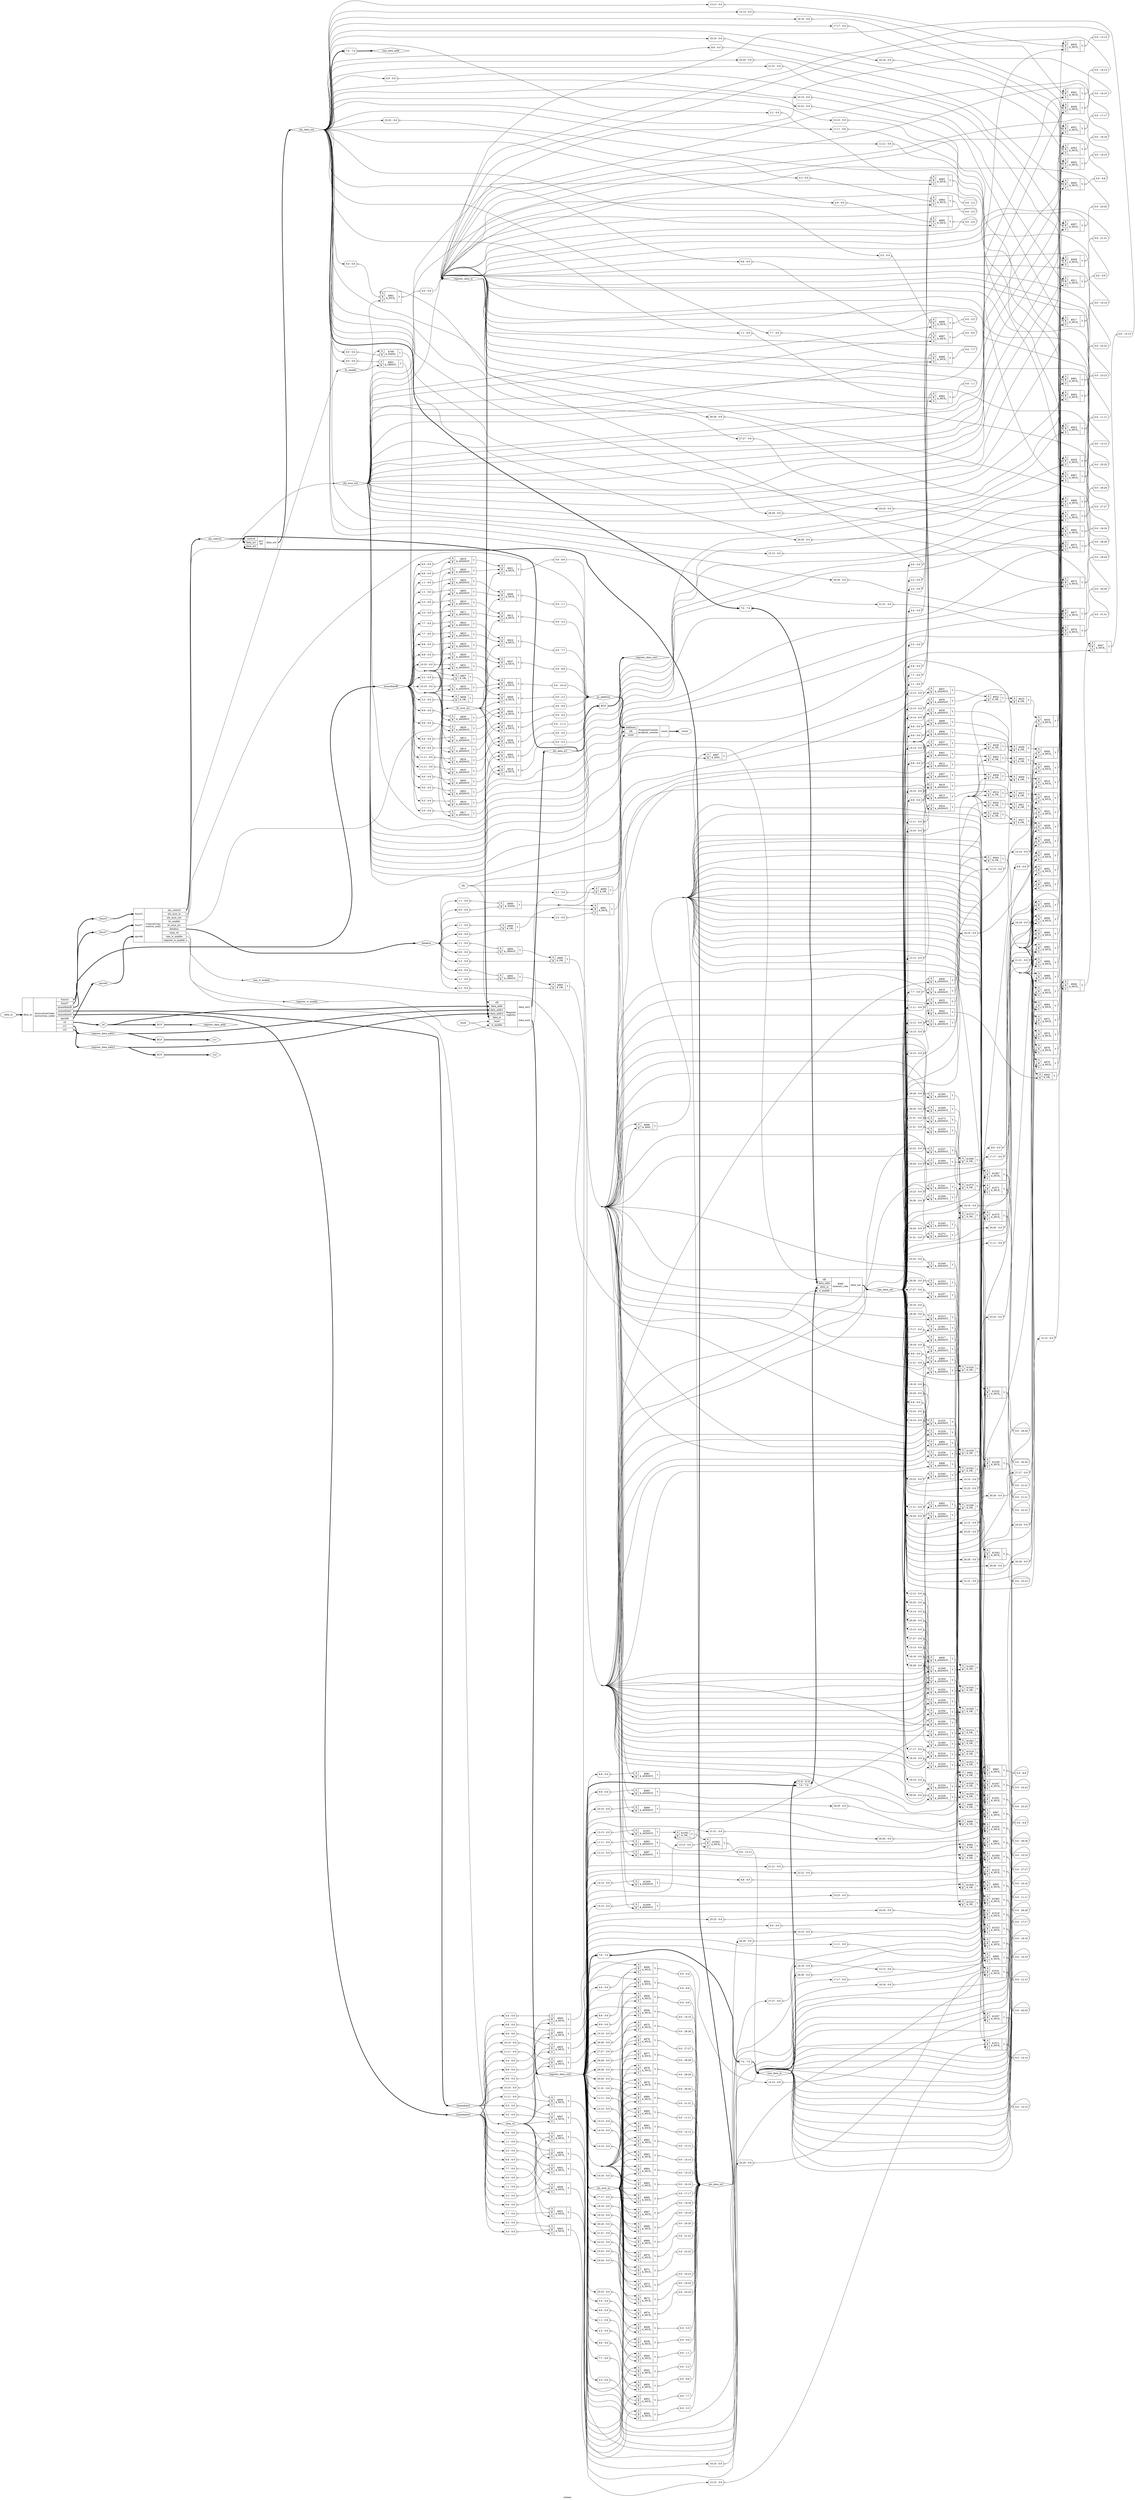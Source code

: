 digraph "sistem" {
label="sistem";
rankdir="LR";
remincross=true;
n178 [ shape=diamond, label="alu_control", color="black", fontcolor="black" ];
n179 [ shape=diamond, label="alu_data_in1", color="black", fontcolor="black" ];
n180 [ shape=diamond, label="alu_data_in2", color="black", fontcolor="black" ];
n181 [ shape=diamond, label="alu_data_out", color="black", fontcolor="black" ];
n182 [ shape=diamond, label="alu_mux_in", color="black", fontcolor="black" ];
n183 [ shape=diamond, label="alu_mux_out", color="black", fontcolor="black" ];
n184 [ shape=diamond, label="br_enable", color="black", fontcolor="black" ];
n185 [ shape=diamond, label="br_mux_inv", color="black", fontcolor="black" ];
n186 [ shape=octagon, label="clk", color="black", fontcolor="black" ];
n187 [ shape=octagon, label="count", color="black", fontcolor="black" ];
n188 [ shape=octagon, label="data_in", color="black", fontcolor="black" ];
n189 [ shape=diamond, label="databus", color="black", fontcolor="black" ];
n190 [ shape=diamond, label="funct3", color="black", fontcolor="black" ];
n191 [ shape=diamond, label="funct7", color="black", fontcolor="black" ];
n192 [ shape=diamond, label="imm_rd", color="black", fontcolor="black" ];
n193 [ shape=diamond, label="immediateB", color="black", fontcolor="black" ];
n194 [ shape=diamond, label="immediateI", color="black", fontcolor="black" ];
n195 [ shape=diamond, label="immediateS", color="black", fontcolor="black" ];
n196 [ shape=diamond, label="opcode", color="black", fontcolor="black" ];
n197 [ shape=diamond, label="pc_addition", color="black", fontcolor="black" ];
n198 [ shape=diamond, label="ram_data_addr", color="black", fontcolor="black" ];
n199 [ shape=diamond, label="ram_data_in", color="black", fontcolor="black" ];
n200 [ shape=diamond, label="ram_data_out", color="black", fontcolor="black" ];
n201 [ shape=diamond, label="ram_w_enable", color="black", fontcolor="black" ];
n202 [ shape=diamond, label="rd", color="black", fontcolor="black" ];
n203 [ shape=diamond, label="register_data_addr", color="black", fontcolor="black" ];
n204 [ shape=diamond, label="register_data_addr1", color="black", fontcolor="black" ];
n205 [ shape=diamond, label="register_data_addr2", color="black", fontcolor="black" ];
n206 [ shape=diamond, label="register_data_in", color="black", fontcolor="black" ];
n207 [ shape=diamond, label="register_data_out1", color="black", fontcolor="black" ];
n208 [ shape=diamond, label="register_data_out2", color="black", fontcolor="black" ];
n209 [ shape=diamond, label="register_w_enable", color="black", fontcolor="black" ];
n210 [ shape=octagon, label="reset", color="black", fontcolor="black" ];
n211 [ shape=diamond, label="rs1", color="black", fontcolor="black" ];
n212 [ shape=diamond, label="rs2", color="black", fontcolor="black" ];
c216 [ shape=record, label="{{<p213> A|<p214> B}|$1000\n$_ANDNOT_|{<p215> Y}}" ];
x0 [ shape=record, style=rounded, label="<s0> 13:13 - 0:0 " ];
x0:e -> c216:p213:w [arrowhead=odiamond, arrowtail=odiamond, dir=both, color="black", label=""];
c217 [ shape=record, label="{{<p213> A|<p214> B}|$1001\n$_ANDNOT_|{<p215> Y}}" ];
x1 [ shape=record, style=rounded, label="<s0> 13:13 - 0:0 " ];
x1:e -> c217:p213:w [arrowhead=odiamond, arrowtail=odiamond, dir=both, color="black", label=""];
c218 [ shape=record, label="{{<p213> A|<p214> B}|$1002\n$_OR_|{<p215> Y}}" ];
c220 [ shape=record, label="{{<p213> A|<p214> B|<p219> S}|$1003\n$_MUX_|{<p215> Y}}" ];
x2 [ shape=record, style=rounded, label="<s0> 13:13 - 0:0 " ];
x2:e -> c220:p214:w [arrowhead=odiamond, arrowtail=odiamond, dir=both, color="black", label=""];
x3 [ shape=record, style=rounded, label="<s0> 0:0 - 13:13 " ];
c220:p215:e -> x3:w [arrowhead=odiamond, arrowtail=odiamond, dir=both, color="black", label=""];
c221 [ shape=record, label="{{<p213> A|<p214> B}|$1004\n$_ANDNOT_|{<p215> Y}}" ];
x4 [ shape=record, style=rounded, label="<s0> 14:14 - 0:0 " ];
x4:e -> c221:p213:w [arrowhead=odiamond, arrowtail=odiamond, dir=both, color="black", label=""];
c222 [ shape=record, label="{{<p213> A|<p214> B}|$1005\n$_ANDNOT_|{<p215> Y}}" ];
x5 [ shape=record, style=rounded, label="<s0> 14:14 - 0:0 " ];
x5:e -> c222:p213:w [arrowhead=odiamond, arrowtail=odiamond, dir=both, color="black", label=""];
c223 [ shape=record, label="{{<p213> A|<p214> B}|$1006\n$_OR_|{<p215> Y}}" ];
c224 [ shape=record, label="{{<p213> A|<p214> B|<p219> S}|$1007\n$_MUX_|{<p215> Y}}" ];
x6 [ shape=record, style=rounded, label="<s0> 14:14 - 0:0 " ];
x6:e -> c224:p214:w [arrowhead=odiamond, arrowtail=odiamond, dir=both, color="black", label=""];
x7 [ shape=record, style=rounded, label="<s0> 0:0 - 14:14 " ];
c224:p215:e -> x7:w [arrowhead=odiamond, arrowtail=odiamond, dir=both, color="black", label=""];
c225 [ shape=record, label="{{<p213> A|<p214> B}|$1008\n$_ANDNOT_|{<p215> Y}}" ];
x8 [ shape=record, style=rounded, label="<s0> 15:15 - 0:0 " ];
x8:e -> c225:p213:w [arrowhead=odiamond, arrowtail=odiamond, dir=both, color="black", label=""];
c226 [ shape=record, label="{{<p213> A|<p214> B}|$1009\n$_ANDNOT_|{<p215> Y}}" ];
x9 [ shape=record, style=rounded, label="<s0> 15:15 - 0:0 " ];
x9:e -> c226:p213:w [arrowhead=odiamond, arrowtail=odiamond, dir=both, color="black", label=""];
c227 [ shape=record, label="{{<p213> A|<p214> B}|$1010\n$_OR_|{<p215> Y}}" ];
c228 [ shape=record, label="{{<p213> A|<p214> B|<p219> S}|$1011\n$_MUX_|{<p215> Y}}" ];
x10 [ shape=record, style=rounded, label="<s0> 15:15 - 0:0 " ];
x10:e -> c228:p214:w [arrowhead=odiamond, arrowtail=odiamond, dir=both, color="black", label=""];
x11 [ shape=record, style=rounded, label="<s0> 0:0 - 15:15 " ];
c228:p215:e -> x11:w [arrowhead=odiamond, arrowtail=odiamond, dir=both, color="black", label=""];
c229 [ shape=record, label="{{<p213> A|<p214> B}|$1012\n$_ANDNOT_|{<p215> Y}}" ];
x12 [ shape=record, style=rounded, label="<s0> 16:16 - 0:0 " ];
x12:e -> c229:p213:w [arrowhead=odiamond, arrowtail=odiamond, dir=both, color="black", label=""];
c230 [ shape=record, label="{{<p213> A|<p214> B}|$1013\n$_ANDNOT_|{<p215> Y}}" ];
x13 [ shape=record, style=rounded, label="<s0> 16:16 - 0:0 " ];
x13:e -> c230:p213:w [arrowhead=odiamond, arrowtail=odiamond, dir=both, color="black", label=""];
c231 [ shape=record, label="{{<p213> A|<p214> B}|$1014\n$_OR_|{<p215> Y}}" ];
c232 [ shape=record, label="{{<p213> A|<p214> B|<p219> S}|$1015\n$_MUX_|{<p215> Y}}" ];
x14 [ shape=record, style=rounded, label="<s0> 16:16 - 0:0 " ];
x14:e -> c232:p214:w [arrowhead=odiamond, arrowtail=odiamond, dir=both, color="black", label=""];
x15 [ shape=record, style=rounded, label="<s0> 0:0 - 16:16 " ];
c232:p215:e -> x15:w [arrowhead=odiamond, arrowtail=odiamond, dir=both, color="black", label=""];
c233 [ shape=record, label="{{<p213> A|<p214> B}|$1016\n$_ANDNOT_|{<p215> Y}}" ];
x16 [ shape=record, style=rounded, label="<s0> 17:17 - 0:0 " ];
x16:e -> c233:p213:w [arrowhead=odiamond, arrowtail=odiamond, dir=both, color="black", label=""];
c234 [ shape=record, label="{{<p213> A|<p214> B}|$1017\n$_ANDNOT_|{<p215> Y}}" ];
x17 [ shape=record, style=rounded, label="<s0> 17:17 - 0:0 " ];
x17:e -> c234:p213:w [arrowhead=odiamond, arrowtail=odiamond, dir=both, color="black", label=""];
c235 [ shape=record, label="{{<p213> A|<p214> B}|$1018\n$_OR_|{<p215> Y}}" ];
c236 [ shape=record, label="{{<p213> A|<p214> B|<p219> S}|$1019\n$_MUX_|{<p215> Y}}" ];
x18 [ shape=record, style=rounded, label="<s0> 17:17 - 0:0 " ];
x18:e -> c236:p214:w [arrowhead=odiamond, arrowtail=odiamond, dir=both, color="black", label=""];
x19 [ shape=record, style=rounded, label="<s0> 0:0 - 17:17 " ];
c236:p215:e -> x19:w [arrowhead=odiamond, arrowtail=odiamond, dir=both, color="black", label=""];
c237 [ shape=record, label="{{<p213> A|<p214> B}|$1020\n$_ANDNOT_|{<p215> Y}}" ];
x20 [ shape=record, style=rounded, label="<s0> 18:18 - 0:0 " ];
x20:e -> c237:p213:w [arrowhead=odiamond, arrowtail=odiamond, dir=both, color="black", label=""];
c238 [ shape=record, label="{{<p213> A|<p214> B}|$1021\n$_ANDNOT_|{<p215> Y}}" ];
x21 [ shape=record, style=rounded, label="<s0> 18:18 - 0:0 " ];
x21:e -> c238:p213:w [arrowhead=odiamond, arrowtail=odiamond, dir=both, color="black", label=""];
c239 [ shape=record, label="{{<p213> A|<p214> B}|$1022\n$_OR_|{<p215> Y}}" ];
c240 [ shape=record, label="{{<p213> A|<p214> B|<p219> S}|$1023\n$_MUX_|{<p215> Y}}" ];
x22 [ shape=record, style=rounded, label="<s0> 18:18 - 0:0 " ];
x22:e -> c240:p214:w [arrowhead=odiamond, arrowtail=odiamond, dir=both, color="black", label=""];
x23 [ shape=record, style=rounded, label="<s0> 0:0 - 18:18 " ];
c240:p215:e -> x23:w [arrowhead=odiamond, arrowtail=odiamond, dir=both, color="black", label=""];
c241 [ shape=record, label="{{<p213> A|<p214> B}|$1024\n$_ANDNOT_|{<p215> Y}}" ];
x24 [ shape=record, style=rounded, label="<s0> 19:19 - 0:0 " ];
x24:e -> c241:p213:w [arrowhead=odiamond, arrowtail=odiamond, dir=both, color="black", label=""];
c242 [ shape=record, label="{{<p213> A|<p214> B}|$1025\n$_ANDNOT_|{<p215> Y}}" ];
x25 [ shape=record, style=rounded, label="<s0> 19:19 - 0:0 " ];
x25:e -> c242:p213:w [arrowhead=odiamond, arrowtail=odiamond, dir=both, color="black", label=""];
c243 [ shape=record, label="{{<p213> A|<p214> B}|$1026\n$_OR_|{<p215> Y}}" ];
c244 [ shape=record, label="{{<p213> A|<p214> B|<p219> S}|$1027\n$_MUX_|{<p215> Y}}" ];
x26 [ shape=record, style=rounded, label="<s0> 19:19 - 0:0 " ];
x26:e -> c244:p214:w [arrowhead=odiamond, arrowtail=odiamond, dir=both, color="black", label=""];
x27 [ shape=record, style=rounded, label="<s0> 0:0 - 19:19 " ];
c244:p215:e -> x27:w [arrowhead=odiamond, arrowtail=odiamond, dir=both, color="black", label=""];
c245 [ shape=record, label="{{<p213> A|<p214> B}|$1028\n$_ANDNOT_|{<p215> Y}}" ];
x28 [ shape=record, style=rounded, label="<s0> 20:20 - 0:0 " ];
x28:e -> c245:p213:w [arrowhead=odiamond, arrowtail=odiamond, dir=both, color="black", label=""];
c246 [ shape=record, label="{{<p213> A|<p214> B}|$1029\n$_ANDNOT_|{<p215> Y}}" ];
x29 [ shape=record, style=rounded, label="<s0> 20:20 - 0:0 " ];
x29:e -> c246:p213:w [arrowhead=odiamond, arrowtail=odiamond, dir=both, color="black", label=""];
c247 [ shape=record, label="{{<p213> A|<p214> B}|$1030\n$_OR_|{<p215> Y}}" ];
c248 [ shape=record, label="{{<p213> A|<p214> B|<p219> S}|$1031\n$_MUX_|{<p215> Y}}" ];
x30 [ shape=record, style=rounded, label="<s0> 20:20 - 0:0 " ];
x30:e -> c248:p214:w [arrowhead=odiamond, arrowtail=odiamond, dir=both, color="black", label=""];
x31 [ shape=record, style=rounded, label="<s0> 0:0 - 20:20 " ];
c248:p215:e -> x31:w [arrowhead=odiamond, arrowtail=odiamond, dir=both, color="black", label=""];
c249 [ shape=record, label="{{<p213> A|<p214> B}|$1032\n$_ANDNOT_|{<p215> Y}}" ];
x32 [ shape=record, style=rounded, label="<s0> 21:21 - 0:0 " ];
x32:e -> c249:p213:w [arrowhead=odiamond, arrowtail=odiamond, dir=both, color="black", label=""];
c250 [ shape=record, label="{{<p213> A|<p214> B}|$1033\n$_ANDNOT_|{<p215> Y}}" ];
x33 [ shape=record, style=rounded, label="<s0> 21:21 - 0:0 " ];
x33:e -> c250:p213:w [arrowhead=odiamond, arrowtail=odiamond, dir=both, color="black", label=""];
c251 [ shape=record, label="{{<p213> A|<p214> B}|$1034\n$_OR_|{<p215> Y}}" ];
c252 [ shape=record, label="{{<p213> A|<p214> B|<p219> S}|$1035\n$_MUX_|{<p215> Y}}" ];
x34 [ shape=record, style=rounded, label="<s0> 21:21 - 0:0 " ];
x34:e -> c252:p214:w [arrowhead=odiamond, arrowtail=odiamond, dir=both, color="black", label=""];
x35 [ shape=record, style=rounded, label="<s0> 0:0 - 21:21 " ];
c252:p215:e -> x35:w [arrowhead=odiamond, arrowtail=odiamond, dir=both, color="black", label=""];
c253 [ shape=record, label="{{<p213> A|<p214> B}|$1036\n$_ANDNOT_|{<p215> Y}}" ];
x36 [ shape=record, style=rounded, label="<s0> 22:22 - 0:0 " ];
x36:e -> c253:p213:w [arrowhead=odiamond, arrowtail=odiamond, dir=both, color="black", label=""];
c254 [ shape=record, label="{{<p213> A|<p214> B}|$1037\n$_ANDNOT_|{<p215> Y}}" ];
x37 [ shape=record, style=rounded, label="<s0> 22:22 - 0:0 " ];
x37:e -> c254:p213:w [arrowhead=odiamond, arrowtail=odiamond, dir=both, color="black", label=""];
c255 [ shape=record, label="{{<p213> A|<p214> B}|$1038\n$_OR_|{<p215> Y}}" ];
c256 [ shape=record, label="{{<p213> A|<p214> B|<p219> S}|$1039\n$_MUX_|{<p215> Y}}" ];
x38 [ shape=record, style=rounded, label="<s0> 22:22 - 0:0 " ];
x38:e -> c256:p214:w [arrowhead=odiamond, arrowtail=odiamond, dir=both, color="black", label=""];
x39 [ shape=record, style=rounded, label="<s0> 0:0 - 22:22 " ];
c256:p215:e -> x39:w [arrowhead=odiamond, arrowtail=odiamond, dir=both, color="black", label=""];
c257 [ shape=record, label="{{<p213> A|<p214> B}|$1040\n$_ANDNOT_|{<p215> Y}}" ];
x40 [ shape=record, style=rounded, label="<s0> 23:23 - 0:0 " ];
x40:e -> c257:p213:w [arrowhead=odiamond, arrowtail=odiamond, dir=both, color="black", label=""];
c258 [ shape=record, label="{{<p213> A|<p214> B}|$1041\n$_ANDNOT_|{<p215> Y}}" ];
x41 [ shape=record, style=rounded, label="<s0> 23:23 - 0:0 " ];
x41:e -> c258:p213:w [arrowhead=odiamond, arrowtail=odiamond, dir=both, color="black", label=""];
c259 [ shape=record, label="{{<p213> A|<p214> B}|$1042\n$_OR_|{<p215> Y}}" ];
c260 [ shape=record, label="{{<p213> A|<p214> B|<p219> S}|$1043\n$_MUX_|{<p215> Y}}" ];
x42 [ shape=record, style=rounded, label="<s0> 23:23 - 0:0 " ];
x42:e -> c260:p214:w [arrowhead=odiamond, arrowtail=odiamond, dir=both, color="black", label=""];
x43 [ shape=record, style=rounded, label="<s0> 0:0 - 23:23 " ];
c260:p215:e -> x43:w [arrowhead=odiamond, arrowtail=odiamond, dir=both, color="black", label=""];
c261 [ shape=record, label="{{<p213> A|<p214> B}|$1044\n$_ANDNOT_|{<p215> Y}}" ];
x44 [ shape=record, style=rounded, label="<s0> 24:24 - 0:0 " ];
x44:e -> c261:p213:w [arrowhead=odiamond, arrowtail=odiamond, dir=both, color="black", label=""];
c262 [ shape=record, label="{{<p213> A|<p214> B}|$1045\n$_ANDNOT_|{<p215> Y}}" ];
x45 [ shape=record, style=rounded, label="<s0> 24:24 - 0:0 " ];
x45:e -> c262:p213:w [arrowhead=odiamond, arrowtail=odiamond, dir=both, color="black", label=""];
c263 [ shape=record, label="{{<p213> A|<p214> B}|$1046\n$_OR_|{<p215> Y}}" ];
c264 [ shape=record, label="{{<p213> A|<p214> B|<p219> S}|$1047\n$_MUX_|{<p215> Y}}" ];
x46 [ shape=record, style=rounded, label="<s0> 24:24 - 0:0 " ];
x46:e -> c264:p214:w [arrowhead=odiamond, arrowtail=odiamond, dir=both, color="black", label=""];
x47 [ shape=record, style=rounded, label="<s0> 0:0 - 24:24 " ];
c264:p215:e -> x47:w [arrowhead=odiamond, arrowtail=odiamond, dir=both, color="black", label=""];
c265 [ shape=record, label="{{<p213> A|<p214> B}|$1048\n$_ANDNOT_|{<p215> Y}}" ];
x48 [ shape=record, style=rounded, label="<s0> 25:25 - 0:0 " ];
x48:e -> c265:p213:w [arrowhead=odiamond, arrowtail=odiamond, dir=both, color="black", label=""];
c266 [ shape=record, label="{{<p213> A|<p214> B}|$1049\n$_ANDNOT_|{<p215> Y}}" ];
x49 [ shape=record, style=rounded, label="<s0> 25:25 - 0:0 " ];
x49:e -> c266:p213:w [arrowhead=odiamond, arrowtail=odiamond, dir=both, color="black", label=""];
c267 [ shape=record, label="{{<p213> A|<p214> B}|$1050\n$_OR_|{<p215> Y}}" ];
c268 [ shape=record, label="{{<p213> A|<p214> B|<p219> S}|$1051\n$_MUX_|{<p215> Y}}" ];
x50 [ shape=record, style=rounded, label="<s0> 25:25 - 0:0 " ];
x50:e -> c268:p214:w [arrowhead=odiamond, arrowtail=odiamond, dir=both, color="black", label=""];
x51 [ shape=record, style=rounded, label="<s0> 0:0 - 25:25 " ];
c268:p215:e -> x51:w [arrowhead=odiamond, arrowtail=odiamond, dir=both, color="black", label=""];
c269 [ shape=record, label="{{<p213> A|<p214> B}|$1052\n$_ANDNOT_|{<p215> Y}}" ];
x52 [ shape=record, style=rounded, label="<s0> 26:26 - 0:0 " ];
x52:e -> c269:p213:w [arrowhead=odiamond, arrowtail=odiamond, dir=both, color="black", label=""];
c270 [ shape=record, label="{{<p213> A|<p214> B}|$1053\n$_ANDNOT_|{<p215> Y}}" ];
x53 [ shape=record, style=rounded, label="<s0> 26:26 - 0:0 " ];
x53:e -> c270:p213:w [arrowhead=odiamond, arrowtail=odiamond, dir=both, color="black", label=""];
c271 [ shape=record, label="{{<p213> A|<p214> B}|$1054\n$_OR_|{<p215> Y}}" ];
c272 [ shape=record, label="{{<p213> A|<p214> B|<p219> S}|$1055\n$_MUX_|{<p215> Y}}" ];
x54 [ shape=record, style=rounded, label="<s0> 26:26 - 0:0 " ];
x54:e -> c272:p214:w [arrowhead=odiamond, arrowtail=odiamond, dir=both, color="black", label=""];
x55 [ shape=record, style=rounded, label="<s0> 0:0 - 26:26 " ];
c272:p215:e -> x55:w [arrowhead=odiamond, arrowtail=odiamond, dir=both, color="black", label=""];
c273 [ shape=record, label="{{<p213> A|<p214> B}|$1056\n$_ANDNOT_|{<p215> Y}}" ];
x56 [ shape=record, style=rounded, label="<s0> 27:27 - 0:0 " ];
x56:e -> c273:p213:w [arrowhead=odiamond, arrowtail=odiamond, dir=both, color="black", label=""];
c274 [ shape=record, label="{{<p213> A|<p214> B}|$1057\n$_ANDNOT_|{<p215> Y}}" ];
x57 [ shape=record, style=rounded, label="<s0> 27:27 - 0:0 " ];
x57:e -> c274:p213:w [arrowhead=odiamond, arrowtail=odiamond, dir=both, color="black", label=""];
c275 [ shape=record, label="{{<p213> A|<p214> B}|$1058\n$_OR_|{<p215> Y}}" ];
c276 [ shape=record, label="{{<p213> A|<p214> B|<p219> S}|$1059\n$_MUX_|{<p215> Y}}" ];
x58 [ shape=record, style=rounded, label="<s0> 27:27 - 0:0 " ];
x58:e -> c276:p214:w [arrowhead=odiamond, arrowtail=odiamond, dir=both, color="black", label=""];
x59 [ shape=record, style=rounded, label="<s0> 0:0 - 27:27 " ];
c276:p215:e -> x59:w [arrowhead=odiamond, arrowtail=odiamond, dir=both, color="black", label=""];
c277 [ shape=record, label="{{<p213> A|<p214> B}|$1060\n$_ANDNOT_|{<p215> Y}}" ];
x60 [ shape=record, style=rounded, label="<s0> 28:28 - 0:0 " ];
x60:e -> c277:p213:w [arrowhead=odiamond, arrowtail=odiamond, dir=both, color="black", label=""];
c278 [ shape=record, label="{{<p213> A|<p214> B}|$1061\n$_ANDNOT_|{<p215> Y}}" ];
x61 [ shape=record, style=rounded, label="<s0> 28:28 - 0:0 " ];
x61:e -> c278:p213:w [arrowhead=odiamond, arrowtail=odiamond, dir=both, color="black", label=""];
c279 [ shape=record, label="{{<p213> A|<p214> B}|$1062\n$_OR_|{<p215> Y}}" ];
c280 [ shape=record, label="{{<p213> A|<p214> B|<p219> S}|$1063\n$_MUX_|{<p215> Y}}" ];
x62 [ shape=record, style=rounded, label="<s0> 28:28 - 0:0 " ];
x62:e -> c280:p214:w [arrowhead=odiamond, arrowtail=odiamond, dir=both, color="black", label=""];
x63 [ shape=record, style=rounded, label="<s0> 0:0 - 28:28 " ];
c280:p215:e -> x63:w [arrowhead=odiamond, arrowtail=odiamond, dir=both, color="black", label=""];
c281 [ shape=record, label="{{<p213> A|<p214> B}|$1064\n$_ANDNOT_|{<p215> Y}}" ];
x64 [ shape=record, style=rounded, label="<s0> 29:29 - 0:0 " ];
x64:e -> c281:p213:w [arrowhead=odiamond, arrowtail=odiamond, dir=both, color="black", label=""];
c282 [ shape=record, label="{{<p213> A|<p214> B}|$1065\n$_ANDNOT_|{<p215> Y}}" ];
x65 [ shape=record, style=rounded, label="<s0> 29:29 - 0:0 " ];
x65:e -> c282:p213:w [arrowhead=odiamond, arrowtail=odiamond, dir=both, color="black", label=""];
c283 [ shape=record, label="{{<p213> A|<p214> B}|$1066\n$_OR_|{<p215> Y}}" ];
c284 [ shape=record, label="{{<p213> A|<p214> B|<p219> S}|$1067\n$_MUX_|{<p215> Y}}" ];
x66 [ shape=record, style=rounded, label="<s0> 29:29 - 0:0 " ];
x66:e -> c284:p214:w [arrowhead=odiamond, arrowtail=odiamond, dir=both, color="black", label=""];
x67 [ shape=record, style=rounded, label="<s0> 0:0 - 29:29 " ];
c284:p215:e -> x67:w [arrowhead=odiamond, arrowtail=odiamond, dir=both, color="black", label=""];
c285 [ shape=record, label="{{<p213> A|<p214> B}|$1068\n$_ANDNOT_|{<p215> Y}}" ];
x68 [ shape=record, style=rounded, label="<s0> 30:30 - 0:0 " ];
x68:e -> c285:p213:w [arrowhead=odiamond, arrowtail=odiamond, dir=both, color="black", label=""];
c286 [ shape=record, label="{{<p213> A|<p214> B}|$1069\n$_ANDNOT_|{<p215> Y}}" ];
x69 [ shape=record, style=rounded, label="<s0> 30:30 - 0:0 " ];
x69:e -> c286:p213:w [arrowhead=odiamond, arrowtail=odiamond, dir=both, color="black", label=""];
c287 [ shape=record, label="{{<p213> A|<p214> B}|$1070\n$_OR_|{<p215> Y}}" ];
c288 [ shape=record, label="{{<p213> A|<p214> B|<p219> S}|$1071\n$_MUX_|{<p215> Y}}" ];
x70 [ shape=record, style=rounded, label="<s0> 30:30 - 0:0 " ];
x70:e -> c288:p214:w [arrowhead=odiamond, arrowtail=odiamond, dir=both, color="black", label=""];
x71 [ shape=record, style=rounded, label="<s0> 0:0 - 30:30 " ];
c288:p215:e -> x71:w [arrowhead=odiamond, arrowtail=odiamond, dir=both, color="black", label=""];
c289 [ shape=record, label="{{<p213> A|<p214> B}|$1072\n$_ANDNOT_|{<p215> Y}}" ];
x72 [ shape=record, style=rounded, label="<s0> 31:31 - 0:0 " ];
x72:e -> c289:p213:w [arrowhead=odiamond, arrowtail=odiamond, dir=both, color="black", label=""];
c290 [ shape=record, label="{{<p213> A|<p214> B}|$1073\n$_ANDNOT_|{<p215> Y}}" ];
x73 [ shape=record, style=rounded, label="<s0> 31:31 - 0:0 " ];
x73:e -> c290:p213:w [arrowhead=odiamond, arrowtail=odiamond, dir=both, color="black", label=""];
c291 [ shape=record, label="{{<p213> A|<p214> B}|$1074\n$_OR_|{<p215> Y}}" ];
c292 [ shape=record, label="{{<p213> A|<p214> B|<p219> S}|$1075\n$_MUX_|{<p215> Y}}" ];
x74 [ shape=record, style=rounded, label="<s0> 31:31 - 0:0 " ];
x74:e -> c292:p214:w [arrowhead=odiamond, arrowtail=odiamond, dir=both, color="black", label=""];
x75 [ shape=record, style=rounded, label="<s0> 0:0 - 31:31 " ];
c292:p215:e -> x75:w [arrowhead=odiamond, arrowtail=odiamond, dir=both, color="black", label=""];
c293 [ shape=record, label="{{<p213> A|<p214> B}|$799\n$_NAND_|{<p215> Y}}" ];
x76 [ shape=record, style=rounded, label="<s0> 0:0 - 0:0 " ];
x76:e -> c293:p214:w [arrowhead=odiamond, arrowtail=odiamond, dir=both, color="black", label=""];
c294 [ shape=record, label="{{<p213> A|<p214> B}|$800\n$_ANDNOT_|{<p215> Y}}" ];
x77 [ shape=record, style=rounded, label="<s0> 0:0 - 0:0 " ];
x77:e -> c294:p213:w [arrowhead=odiamond, arrowtail=odiamond, dir=both, color="black", label=""];
c295 [ shape=record, label="{{<p213> A|<p214> B}|$801\n$_ORNOT_|{<p215> Y}}" ];
x78 [ shape=record, style=rounded, label="<s0> 0:0 - 0:0 " ];
x78:e -> c295:p213:w [arrowhead=odiamond, arrowtail=odiamond, dir=both, color="black", label=""];
c296 [ shape=record, label="{{<p213> A|<p214> B}|$802\n$_ANDNOT_|{<p215> Y}}" ];
x79 [ shape=record, style=rounded, label="<s0> 0:0 - 0:0 " ];
x79:e -> c296:p213:w [arrowhead=odiamond, arrowtail=odiamond, dir=both, color="black", label=""];
c297 [ shape=record, label="{{<p213> A|<p214> B|<p219> S}|$803\n$_MUX_|{<p215> Y}}" ];
x80 [ shape=record, style=rounded, label="<s0> 0:0 - 0:0 " ];
c297:p215:e -> x80:w [arrowhead=odiamond, arrowtail=odiamond, dir=both, color="black", label=""];
c298 [ shape=record, label="{{<p213> A|<p214> B}|$804\n$_ANDNOT_|{<p215> Y}}" ];
x81 [ shape=record, style=rounded, label="<s0> 1:1 - 0:0 " ];
x81:e -> c298:p213:w [arrowhead=odiamond, arrowtail=odiamond, dir=both, color="black", label=""];
c299 [ shape=record, label="{{<p213> A|<p214> B}|$805\n$_ANDNOT_|{<p215> Y}}" ];
x82 [ shape=record, style=rounded, label="<s0> 1:1 - 0:0 " ];
x82:e -> c299:p213:w [arrowhead=odiamond, arrowtail=odiamond, dir=both, color="black", label=""];
c300 [ shape=record, label="{{<p213> A|<p214> B|<p219> S}|$806\n$_MUX_|{<p215> Y}}" ];
x83 [ shape=record, style=rounded, label="<s0> 0:0 - 1:1 " ];
c300:p215:e -> x83:w [arrowhead=odiamond, arrowtail=odiamond, dir=both, color="black", label=""];
c301 [ shape=record, label="{{<p213> A|<p214> B}|$807\n$_OR_|{<p215> Y}}" ];
x84 [ shape=record, style=rounded, label="<s0> 2:2 - 0:0 " ];
x84:e -> c301:p214:w [arrowhead=odiamond, arrowtail=odiamond, dir=both, color="black", label=""];
c302 [ shape=record, label="{{<p213> A|<p214> B}|$808\n$_OR_|{<p215> Y}}" ];
x85 [ shape=record, style=rounded, label="<s0> 2:2 - 0:0 " ];
x85:e -> c302:p214:w [arrowhead=odiamond, arrowtail=odiamond, dir=both, color="black", label=""];
c303 [ shape=record, label="{{<p213> A|<p214> B|<p219> S}|$809\n$_MUX_|{<p215> Y}}" ];
x86 [ shape=record, style=rounded, label="<s0> 0:0 - 2:2 " ];
c303:p215:e -> x86:w [arrowhead=odiamond, arrowtail=odiamond, dir=both, color="black", label=""];
c304 [ shape=record, label="{{<p213> A|<p214> B}|$810\n$_ANDNOT_|{<p215> Y}}" ];
x87 [ shape=record, style=rounded, label="<s0> 3:3 - 0:0 " ];
x87:e -> c304:p213:w [arrowhead=odiamond, arrowtail=odiamond, dir=both, color="black", label=""];
c305 [ shape=record, label="{{<p213> A|<p214> B}|$811\n$_ANDNOT_|{<p215> Y}}" ];
x88 [ shape=record, style=rounded, label="<s0> 3:3 - 0:0 " ];
x88:e -> c305:p213:w [arrowhead=odiamond, arrowtail=odiamond, dir=both, color="black", label=""];
c306 [ shape=record, label="{{<p213> A|<p214> B|<p219> S}|$812\n$_MUX_|{<p215> Y}}" ];
x89 [ shape=record, style=rounded, label="<s0> 0:0 - 3:3 " ];
c306:p215:e -> x89:w [arrowhead=odiamond, arrowtail=odiamond, dir=both, color="black", label=""];
c307 [ shape=record, label="{{<p213> A|<p214> B}|$813\n$_ANDNOT_|{<p215> Y}}" ];
x90 [ shape=record, style=rounded, label="<s0> 4:4 - 0:0 " ];
x90:e -> c307:p213:w [arrowhead=odiamond, arrowtail=odiamond, dir=both, color="black", label=""];
c308 [ shape=record, label="{{<p213> A|<p214> B}|$814\n$_ANDNOT_|{<p215> Y}}" ];
x91 [ shape=record, style=rounded, label="<s0> 4:4 - 0:0 " ];
x91:e -> c308:p213:w [arrowhead=odiamond, arrowtail=odiamond, dir=both, color="black", label=""];
c309 [ shape=record, label="{{<p213> A|<p214> B|<p219> S}|$815\n$_MUX_|{<p215> Y}}" ];
x92 [ shape=record, style=rounded, label="<s0> 0:0 - 4:4 " ];
c309:p215:e -> x92:w [arrowhead=odiamond, arrowtail=odiamond, dir=both, color="black", label=""];
c310 [ shape=record, label="{{<p213> A|<p214> B}|$816\n$_ANDNOT_|{<p215> Y}}" ];
x93 [ shape=record, style=rounded, label="<s0> 5:5 - 0:0 " ];
x93:e -> c310:p213:w [arrowhead=odiamond, arrowtail=odiamond, dir=both, color="black", label=""];
c311 [ shape=record, label="{{<p213> A|<p214> B}|$817\n$_ANDNOT_|{<p215> Y}}" ];
x94 [ shape=record, style=rounded, label="<s0> 5:5 - 0:0 " ];
x94:e -> c311:p213:w [arrowhead=odiamond, arrowtail=odiamond, dir=both, color="black", label=""];
c312 [ shape=record, label="{{<p213> A|<p214> B|<p219> S}|$818\n$_MUX_|{<p215> Y}}" ];
x95 [ shape=record, style=rounded, label="<s0> 0:0 - 5:5 " ];
c312:p215:e -> x95:w [arrowhead=odiamond, arrowtail=odiamond, dir=both, color="black", label=""];
c313 [ shape=record, label="{{<p213> A|<p214> B}|$819\n$_ANDNOT_|{<p215> Y}}" ];
x96 [ shape=record, style=rounded, label="<s0> 6:6 - 0:0 " ];
x96:e -> c313:p213:w [arrowhead=odiamond, arrowtail=odiamond, dir=both, color="black", label=""];
c314 [ shape=record, label="{{<p213> A|<p214> B}|$820\n$_ANDNOT_|{<p215> Y}}" ];
x97 [ shape=record, style=rounded, label="<s0> 6:6 - 0:0 " ];
x97:e -> c314:p213:w [arrowhead=odiamond, arrowtail=odiamond, dir=both, color="black", label=""];
c315 [ shape=record, label="{{<p213> A|<p214> B|<p219> S}|$821\n$_MUX_|{<p215> Y}}" ];
x98 [ shape=record, style=rounded, label="<s0> 0:0 - 6:6 " ];
c315:p215:e -> x98:w [arrowhead=odiamond, arrowtail=odiamond, dir=both, color="black", label=""];
c316 [ shape=record, label="{{<p213> A|<p214> B}|$822\n$_ANDNOT_|{<p215> Y}}" ];
x99 [ shape=record, style=rounded, label="<s0> 7:7 - 0:0 " ];
x99:e -> c316:p213:w [arrowhead=odiamond, arrowtail=odiamond, dir=both, color="black", label=""];
c317 [ shape=record, label="{{<p213> A|<p214> B}|$823\n$_ANDNOT_|{<p215> Y}}" ];
x100 [ shape=record, style=rounded, label="<s0> 7:7 - 0:0 " ];
x100:e -> c317:p213:w [arrowhead=odiamond, arrowtail=odiamond, dir=both, color="black", label=""];
c318 [ shape=record, label="{{<p213> A|<p214> B|<p219> S}|$824\n$_MUX_|{<p215> Y}}" ];
x101 [ shape=record, style=rounded, label="<s0> 0:0 - 7:7 " ];
c318:p215:e -> x101:w [arrowhead=odiamond, arrowtail=odiamond, dir=both, color="black", label=""];
c319 [ shape=record, label="{{<p213> A|<p214> B}|$825\n$_ANDNOT_|{<p215> Y}}" ];
x102 [ shape=record, style=rounded, label="<s0> 8:8 - 0:0 " ];
x102:e -> c319:p213:w [arrowhead=odiamond, arrowtail=odiamond, dir=both, color="black", label=""];
c320 [ shape=record, label="{{<p213> A|<p214> B}|$826\n$_ANDNOT_|{<p215> Y}}" ];
x103 [ shape=record, style=rounded, label="<s0> 8:8 - 0:0 " ];
x103:e -> c320:p213:w [arrowhead=odiamond, arrowtail=odiamond, dir=both, color="black", label=""];
c321 [ shape=record, label="{{<p213> A|<p214> B|<p219> S}|$827\n$_MUX_|{<p215> Y}}" ];
x104 [ shape=record, style=rounded, label="<s0> 0:0 - 8:8 " ];
c321:p215:e -> x104:w [arrowhead=odiamond, arrowtail=odiamond, dir=both, color="black", label=""];
c322 [ shape=record, label="{{<p213> A|<p214> B}|$828\n$_ANDNOT_|{<p215> Y}}" ];
x105 [ shape=record, style=rounded, label="<s0> 9:9 - 0:0 " ];
x105:e -> c322:p213:w [arrowhead=odiamond, arrowtail=odiamond, dir=both, color="black", label=""];
c323 [ shape=record, label="{{<p213> A|<p214> B}|$829\n$_ANDNOT_|{<p215> Y}}" ];
x106 [ shape=record, style=rounded, label="<s0> 9:9 - 0:0 " ];
x106:e -> c323:p213:w [arrowhead=odiamond, arrowtail=odiamond, dir=both, color="black", label=""];
c324 [ shape=record, label="{{<p213> A|<p214> B|<p219> S}|$830\n$_MUX_|{<p215> Y}}" ];
x107 [ shape=record, style=rounded, label="<s0> 0:0 - 9:9 " ];
c324:p215:e -> x107:w [arrowhead=odiamond, arrowtail=odiamond, dir=both, color="black", label=""];
c325 [ shape=record, label="{{<p213> A|<p214> B}|$831\n$_ANDNOT_|{<p215> Y}}" ];
x108 [ shape=record, style=rounded, label="<s0> 10:10 - 0:0 " ];
x108:e -> c325:p213:w [arrowhead=odiamond, arrowtail=odiamond, dir=both, color="black", label=""];
c326 [ shape=record, label="{{<p213> A|<p214> B}|$832\n$_ANDNOT_|{<p215> Y}}" ];
x109 [ shape=record, style=rounded, label="<s0> 10:10 - 0:0 " ];
x109:e -> c326:p213:w [arrowhead=odiamond, arrowtail=odiamond, dir=both, color="black", label=""];
c327 [ shape=record, label="{{<p213> A|<p214> B|<p219> S}|$833\n$_MUX_|{<p215> Y}}" ];
x110 [ shape=record, style=rounded, label="<s0> 0:0 - 10:10 " ];
c327:p215:e -> x110:w [arrowhead=odiamond, arrowtail=odiamond, dir=both, color="black", label=""];
c328 [ shape=record, label="{{<p213> A|<p214> B}|$834\n$_ANDNOT_|{<p215> Y}}" ];
x111 [ shape=record, style=rounded, label="<s0> 11:11 - 0:0 " ];
x111:e -> c328:p213:w [arrowhead=odiamond, arrowtail=odiamond, dir=both, color="black", label=""];
c329 [ shape=record, label="{{<p213> A|<p214> B}|$835\n$_ANDNOT_|{<p215> Y}}" ];
x112 [ shape=record, style=rounded, label="<s0> 11:11 - 0:0 " ];
x112:e -> c329:p213:w [arrowhead=odiamond, arrowtail=odiamond, dir=both, color="black", label=""];
c330 [ shape=record, label="{{<p213> A|<p214> B|<p219> S}|$836\n$_MUX_|{<p215> Y}}" ];
x113 [ shape=record, style=rounded, label="<s0> 0:0 - 11:11 " ];
c330:p215:e -> x113:w [arrowhead=odiamond, arrowtail=odiamond, dir=both, color="black", label=""];
c331 [ shape=record, label="{{<p213> A|<p214> B|<p219> S}|$837\n$_MUX_|{<p215> Y}}" ];
x114 [ shape=record, style=rounded, label="<s0> 0:0 - 0:0 " ];
x114:e -> c331:p213:w [arrowhead=odiamond, arrowtail=odiamond, dir=both, color="black", label=""];
x115 [ shape=record, style=rounded, label="<s0> 0:0 - 0:0 " ];
x115:e -> c331:p214:w [arrowhead=odiamond, arrowtail=odiamond, dir=both, color="black", label=""];
c332 [ shape=record, label="{{<p213> A|<p214> B|<p219> S}|$838\n$_MUX_|{<p215> Y}}" ];
x116 [ shape=record, style=rounded, label="<s0> 0:0 - 0:0 " ];
x116:e -> c332:p214:w [arrowhead=odiamond, arrowtail=odiamond, dir=both, color="black", label=""];
x117 [ shape=record, style=rounded, label="<s0> 0:0 - 0:0 " ];
c332:p215:e -> x117:w [arrowhead=odiamond, arrowtail=odiamond, dir=both, color="black", label=""];
c333 [ shape=record, label="{{<p213> A|<p214> B|<p219> S}|$839\n$_MUX_|{<p215> Y}}" ];
x118 [ shape=record, style=rounded, label="<s0> 1:1 - 0:0 " ];
x118:e -> c333:p213:w [arrowhead=odiamond, arrowtail=odiamond, dir=both, color="black", label=""];
x119 [ shape=record, style=rounded, label="<s0> 1:1 - 0:0 " ];
x119:e -> c333:p214:w [arrowhead=odiamond, arrowtail=odiamond, dir=both, color="black", label=""];
c334 [ shape=record, label="{{<p213> A|<p214> B|<p219> S}|$840\n$_MUX_|{<p215> Y}}" ];
x120 [ shape=record, style=rounded, label="<s0> 1:1 - 0:0 " ];
x120:e -> c334:p214:w [arrowhead=odiamond, arrowtail=odiamond, dir=both, color="black", label=""];
x121 [ shape=record, style=rounded, label="<s0> 0:0 - 1:1 " ];
c334:p215:e -> x121:w [arrowhead=odiamond, arrowtail=odiamond, dir=both, color="black", label=""];
c335 [ shape=record, label="{{<p213> A|<p214> B|<p219> S}|$841\n$_MUX_|{<p215> Y}}" ];
x122 [ shape=record, style=rounded, label="<s0> 2:2 - 0:0 " ];
x122:e -> c335:p213:w [arrowhead=odiamond, arrowtail=odiamond, dir=both, color="black", label=""];
x123 [ shape=record, style=rounded, label="<s0> 2:2 - 0:0 " ];
x123:e -> c335:p214:w [arrowhead=odiamond, arrowtail=odiamond, dir=both, color="black", label=""];
c336 [ shape=record, label="{{<p213> A|<p214> B|<p219> S}|$842\n$_MUX_|{<p215> Y}}" ];
x124 [ shape=record, style=rounded, label="<s0> 2:2 - 0:0 " ];
x124:e -> c336:p214:w [arrowhead=odiamond, arrowtail=odiamond, dir=both, color="black", label=""];
x125 [ shape=record, style=rounded, label="<s0> 0:0 - 2:2 " ];
c336:p215:e -> x125:w [arrowhead=odiamond, arrowtail=odiamond, dir=both, color="black", label=""];
c337 [ shape=record, label="{{<p213> A|<p214> B|<p219> S}|$843\n$_MUX_|{<p215> Y}}" ];
x126 [ shape=record, style=rounded, label="<s0> 3:3 - 0:0 " ];
x126:e -> c337:p213:w [arrowhead=odiamond, arrowtail=odiamond, dir=both, color="black", label=""];
x127 [ shape=record, style=rounded, label="<s0> 3:3 - 0:0 " ];
x127:e -> c337:p214:w [arrowhead=odiamond, arrowtail=odiamond, dir=both, color="black", label=""];
c338 [ shape=record, label="{{<p213> A|<p214> B|<p219> S}|$844\n$_MUX_|{<p215> Y}}" ];
x128 [ shape=record, style=rounded, label="<s0> 3:3 - 0:0 " ];
x128:e -> c338:p214:w [arrowhead=odiamond, arrowtail=odiamond, dir=both, color="black", label=""];
x129 [ shape=record, style=rounded, label="<s0> 0:0 - 3:3 " ];
c338:p215:e -> x129:w [arrowhead=odiamond, arrowtail=odiamond, dir=both, color="black", label=""];
c339 [ shape=record, label="{{<p213> A|<p214> B|<p219> S}|$845\n$_MUX_|{<p215> Y}}" ];
x130 [ shape=record, style=rounded, label="<s0> 4:4 - 0:0 " ];
x130:e -> c339:p213:w [arrowhead=odiamond, arrowtail=odiamond, dir=both, color="black", label=""];
x131 [ shape=record, style=rounded, label="<s0> 4:4 - 0:0 " ];
x131:e -> c339:p214:w [arrowhead=odiamond, arrowtail=odiamond, dir=both, color="black", label=""];
c340 [ shape=record, label="{{<p213> A|<p214> B|<p219> S}|$846\n$_MUX_|{<p215> Y}}" ];
x132 [ shape=record, style=rounded, label="<s0> 4:4 - 0:0 " ];
x132:e -> c340:p214:w [arrowhead=odiamond, arrowtail=odiamond, dir=both, color="black", label=""];
x133 [ shape=record, style=rounded, label="<s0> 0:0 - 4:4 " ];
c340:p215:e -> x133:w [arrowhead=odiamond, arrowtail=odiamond, dir=both, color="black", label=""];
c341 [ shape=record, label="{{<p213> A|<p214> B|<p219> S}|$847\n$_MUX_|{<p215> Y}}" ];
x134 [ shape=record, style=rounded, label="<s0> 5:5 - 0:0 " ];
x134:e -> c341:p213:w [arrowhead=odiamond, arrowtail=odiamond, dir=both, color="black", label=""];
x135 [ shape=record, style=rounded, label="<s0> 5:5 - 0:0 " ];
x135:e -> c341:p214:w [arrowhead=odiamond, arrowtail=odiamond, dir=both, color="black", label=""];
c342 [ shape=record, label="{{<p213> A|<p214> B|<p219> S}|$848\n$_MUX_|{<p215> Y}}" ];
x136 [ shape=record, style=rounded, label="<s0> 5:5 - 0:0 " ];
x136:e -> c342:p214:w [arrowhead=odiamond, arrowtail=odiamond, dir=both, color="black", label=""];
x137 [ shape=record, style=rounded, label="<s0> 0:0 - 5:5 " ];
c342:p215:e -> x137:w [arrowhead=odiamond, arrowtail=odiamond, dir=both, color="black", label=""];
c343 [ shape=record, label="{{<p213> A|<p214> B|<p219> S}|$849\n$_MUX_|{<p215> Y}}" ];
x138 [ shape=record, style=rounded, label="<s0> 6:6 - 0:0 " ];
x138:e -> c343:p213:w [arrowhead=odiamond, arrowtail=odiamond, dir=both, color="black", label=""];
x139 [ shape=record, style=rounded, label="<s0> 6:6 - 0:0 " ];
x139:e -> c343:p214:w [arrowhead=odiamond, arrowtail=odiamond, dir=both, color="black", label=""];
c344 [ shape=record, label="{{<p213> A|<p214> B|<p219> S}|$850\n$_MUX_|{<p215> Y}}" ];
x140 [ shape=record, style=rounded, label="<s0> 6:6 - 0:0 " ];
x140:e -> c344:p214:w [arrowhead=odiamond, arrowtail=odiamond, dir=both, color="black", label=""];
x141 [ shape=record, style=rounded, label="<s0> 0:0 - 6:6 " ];
c344:p215:e -> x141:w [arrowhead=odiamond, arrowtail=odiamond, dir=both, color="black", label=""];
c345 [ shape=record, label="{{<p213> A|<p214> B|<p219> S}|$851\n$_MUX_|{<p215> Y}}" ];
x142 [ shape=record, style=rounded, label="<s0> 7:7 - 0:0 " ];
x142:e -> c345:p213:w [arrowhead=odiamond, arrowtail=odiamond, dir=both, color="black", label=""];
x143 [ shape=record, style=rounded, label="<s0> 7:7 - 0:0 " ];
x143:e -> c345:p214:w [arrowhead=odiamond, arrowtail=odiamond, dir=both, color="black", label=""];
c346 [ shape=record, label="{{<p213> A|<p214> B|<p219> S}|$852\n$_MUX_|{<p215> Y}}" ];
x144 [ shape=record, style=rounded, label="<s0> 7:7 - 0:0 " ];
x144:e -> c346:p214:w [arrowhead=odiamond, arrowtail=odiamond, dir=both, color="black", label=""];
x145 [ shape=record, style=rounded, label="<s0> 0:0 - 7:7 " ];
c346:p215:e -> x145:w [arrowhead=odiamond, arrowtail=odiamond, dir=both, color="black", label=""];
c347 [ shape=record, label="{{<p213> A|<p214> B|<p219> S}|$853\n$_MUX_|{<p215> Y}}" ];
x146 [ shape=record, style=rounded, label="<s0> 8:8 - 0:0 " ];
x146:e -> c347:p213:w [arrowhead=odiamond, arrowtail=odiamond, dir=both, color="black", label=""];
x147 [ shape=record, style=rounded, label="<s0> 8:8 - 0:0 " ];
x147:e -> c347:p214:w [arrowhead=odiamond, arrowtail=odiamond, dir=both, color="black", label=""];
c348 [ shape=record, label="{{<p213> A|<p214> B|<p219> S}|$854\n$_MUX_|{<p215> Y}}" ];
x148 [ shape=record, style=rounded, label="<s0> 8:8 - 0:0 " ];
x148:e -> c348:p214:w [arrowhead=odiamond, arrowtail=odiamond, dir=both, color="black", label=""];
x149 [ shape=record, style=rounded, label="<s0> 0:0 - 8:8 " ];
c348:p215:e -> x149:w [arrowhead=odiamond, arrowtail=odiamond, dir=both, color="black", label=""];
c349 [ shape=record, label="{{<p213> A|<p214> B|<p219> S}|$855\n$_MUX_|{<p215> Y}}" ];
x150 [ shape=record, style=rounded, label="<s0> 9:9 - 0:0 " ];
x150:e -> c349:p213:w [arrowhead=odiamond, arrowtail=odiamond, dir=both, color="black", label=""];
x151 [ shape=record, style=rounded, label="<s0> 9:9 - 0:0 " ];
x151:e -> c349:p214:w [arrowhead=odiamond, arrowtail=odiamond, dir=both, color="black", label=""];
c350 [ shape=record, label="{{<p213> A|<p214> B|<p219> S}|$856\n$_MUX_|{<p215> Y}}" ];
x152 [ shape=record, style=rounded, label="<s0> 9:9 - 0:0 " ];
x152:e -> c350:p214:w [arrowhead=odiamond, arrowtail=odiamond, dir=both, color="black", label=""];
x153 [ shape=record, style=rounded, label="<s0> 0:0 - 9:9 " ];
c350:p215:e -> x153:w [arrowhead=odiamond, arrowtail=odiamond, dir=both, color="black", label=""];
c351 [ shape=record, label="{{<p213> A|<p214> B|<p219> S}|$857\n$_MUX_|{<p215> Y}}" ];
x154 [ shape=record, style=rounded, label="<s0> 10:10 - 0:0 " ];
x154:e -> c351:p213:w [arrowhead=odiamond, arrowtail=odiamond, dir=both, color="black", label=""];
x155 [ shape=record, style=rounded, label="<s0> 10:10 - 0:0 " ];
x155:e -> c351:p214:w [arrowhead=odiamond, arrowtail=odiamond, dir=both, color="black", label=""];
c352 [ shape=record, label="{{<p213> A|<p214> B|<p219> S}|$858\n$_MUX_|{<p215> Y}}" ];
x156 [ shape=record, style=rounded, label="<s0> 10:10 - 0:0 " ];
x156:e -> c352:p214:w [arrowhead=odiamond, arrowtail=odiamond, dir=both, color="black", label=""];
x157 [ shape=record, style=rounded, label="<s0> 0:0 - 10:10 " ];
c352:p215:e -> x157:w [arrowhead=odiamond, arrowtail=odiamond, dir=both, color="black", label=""];
c353 [ shape=record, label="{{<p213> A|<p214> B|<p219> S}|$859\n$_MUX_|{<p215> Y}}" ];
x158 [ shape=record, style=rounded, label="<s0> 11:11 - 0:0 " ];
x158:e -> c353:p213:w [arrowhead=odiamond, arrowtail=odiamond, dir=both, color="black", label=""];
x159 [ shape=record, style=rounded, label="<s0> 11:11 - 0:0 " ];
x159:e -> c353:p214:w [arrowhead=odiamond, arrowtail=odiamond, dir=both, color="black", label=""];
c354 [ shape=record, label="{{<p213> A|<p214> B|<p219> S}|$860\n$_MUX_|{<p215> Y}}" ];
x160 [ shape=record, style=rounded, label="<s0> 11:11 - 0:0 " ];
x160:e -> c354:p214:w [arrowhead=odiamond, arrowtail=odiamond, dir=both, color="black", label=""];
x161 [ shape=record, style=rounded, label="<s0> 0:0 - 11:11 " ];
c354:p215:e -> x161:w [arrowhead=odiamond, arrowtail=odiamond, dir=both, color="black", label=""];
c355 [ shape=record, label="{{<p213> A|<p214> B|<p219> S}|$861\n$_MUX_|{<p215> Y}}" ];
x162 [ shape=record, style=rounded, label="<s0> 12:12 - 0:0 " ];
x162:e -> c355:p214:w [arrowhead=odiamond, arrowtail=odiamond, dir=both, color="black", label=""];
x163 [ shape=record, style=rounded, label="<s0> 0:0 - 12:12 " ];
c355:p215:e -> x163:w [arrowhead=odiamond, arrowtail=odiamond, dir=both, color="black", label=""];
c356 [ shape=record, label="{{<p213> A|<p214> B|<p219> S}|$862\n$_MUX_|{<p215> Y}}" ];
x164 [ shape=record, style=rounded, label="<s0> 13:13 - 0:0 " ];
x164:e -> c356:p214:w [arrowhead=odiamond, arrowtail=odiamond, dir=both, color="black", label=""];
x165 [ shape=record, style=rounded, label="<s0> 0:0 - 13:13 " ];
c356:p215:e -> x165:w [arrowhead=odiamond, arrowtail=odiamond, dir=both, color="black", label=""];
c357 [ shape=record, label="{{<p213> A|<p214> B|<p219> S}|$863\n$_MUX_|{<p215> Y}}" ];
x166 [ shape=record, style=rounded, label="<s0> 14:14 - 0:0 " ];
x166:e -> c357:p214:w [arrowhead=odiamond, arrowtail=odiamond, dir=both, color="black", label=""];
x167 [ shape=record, style=rounded, label="<s0> 0:0 - 14:14 " ];
c357:p215:e -> x167:w [arrowhead=odiamond, arrowtail=odiamond, dir=both, color="black", label=""];
c358 [ shape=record, label="{{<p213> A|<p214> B|<p219> S}|$864\n$_MUX_|{<p215> Y}}" ];
x168 [ shape=record, style=rounded, label="<s0> 15:15 - 0:0 " ];
x168:e -> c358:p214:w [arrowhead=odiamond, arrowtail=odiamond, dir=both, color="black", label=""];
x169 [ shape=record, style=rounded, label="<s0> 0:0 - 15:15 " ];
c358:p215:e -> x169:w [arrowhead=odiamond, arrowtail=odiamond, dir=both, color="black", label=""];
c359 [ shape=record, label="{{<p213> A|<p214> B|<p219> S}|$865\n$_MUX_|{<p215> Y}}" ];
x170 [ shape=record, style=rounded, label="<s0> 16:16 - 0:0 " ];
x170:e -> c359:p214:w [arrowhead=odiamond, arrowtail=odiamond, dir=both, color="black", label=""];
x171 [ shape=record, style=rounded, label="<s0> 0:0 - 16:16 " ];
c359:p215:e -> x171:w [arrowhead=odiamond, arrowtail=odiamond, dir=both, color="black", label=""];
c360 [ shape=record, label="{{<p213> A|<p214> B|<p219> S}|$866\n$_MUX_|{<p215> Y}}" ];
x172 [ shape=record, style=rounded, label="<s0> 17:17 - 0:0 " ];
x172:e -> c360:p214:w [arrowhead=odiamond, arrowtail=odiamond, dir=both, color="black", label=""];
x173 [ shape=record, style=rounded, label="<s0> 0:0 - 17:17 " ];
c360:p215:e -> x173:w [arrowhead=odiamond, arrowtail=odiamond, dir=both, color="black", label=""];
c361 [ shape=record, label="{{<p213> A|<p214> B|<p219> S}|$867\n$_MUX_|{<p215> Y}}" ];
x174 [ shape=record, style=rounded, label="<s0> 18:18 - 0:0 " ];
x174:e -> c361:p214:w [arrowhead=odiamond, arrowtail=odiamond, dir=both, color="black", label=""];
x175 [ shape=record, style=rounded, label="<s0> 0:0 - 18:18 " ];
c361:p215:e -> x175:w [arrowhead=odiamond, arrowtail=odiamond, dir=both, color="black", label=""];
c362 [ shape=record, label="{{<p213> A|<p214> B|<p219> S}|$868\n$_MUX_|{<p215> Y}}" ];
x176 [ shape=record, style=rounded, label="<s0> 19:19 - 0:0 " ];
x176:e -> c362:p214:w [arrowhead=odiamond, arrowtail=odiamond, dir=both, color="black", label=""];
x177 [ shape=record, style=rounded, label="<s0> 0:0 - 19:19 " ];
c362:p215:e -> x177:w [arrowhead=odiamond, arrowtail=odiamond, dir=both, color="black", label=""];
c363 [ shape=record, label="{{<p213> A|<p214> B|<p219> S}|$869\n$_MUX_|{<p215> Y}}" ];
x178 [ shape=record, style=rounded, label="<s0> 20:20 - 0:0 " ];
x178:e -> c363:p214:w [arrowhead=odiamond, arrowtail=odiamond, dir=both, color="black", label=""];
x179 [ shape=record, style=rounded, label="<s0> 0:0 - 20:20 " ];
c363:p215:e -> x179:w [arrowhead=odiamond, arrowtail=odiamond, dir=both, color="black", label=""];
c364 [ shape=record, label="{{<p213> A|<p214> B|<p219> S}|$870\n$_MUX_|{<p215> Y}}" ];
x180 [ shape=record, style=rounded, label="<s0> 21:21 - 0:0 " ];
x180:e -> c364:p214:w [arrowhead=odiamond, arrowtail=odiamond, dir=both, color="black", label=""];
x181 [ shape=record, style=rounded, label="<s0> 0:0 - 21:21 " ];
c364:p215:e -> x181:w [arrowhead=odiamond, arrowtail=odiamond, dir=both, color="black", label=""];
c365 [ shape=record, label="{{<p213> A|<p214> B|<p219> S}|$871\n$_MUX_|{<p215> Y}}" ];
x182 [ shape=record, style=rounded, label="<s0> 22:22 - 0:0 " ];
x182:e -> c365:p214:w [arrowhead=odiamond, arrowtail=odiamond, dir=both, color="black", label=""];
x183 [ shape=record, style=rounded, label="<s0> 0:0 - 22:22 " ];
c365:p215:e -> x183:w [arrowhead=odiamond, arrowtail=odiamond, dir=both, color="black", label=""];
c366 [ shape=record, label="{{<p213> A|<p214> B|<p219> S}|$872\n$_MUX_|{<p215> Y}}" ];
x184 [ shape=record, style=rounded, label="<s0> 23:23 - 0:0 " ];
x184:e -> c366:p214:w [arrowhead=odiamond, arrowtail=odiamond, dir=both, color="black", label=""];
x185 [ shape=record, style=rounded, label="<s0> 0:0 - 23:23 " ];
c366:p215:e -> x185:w [arrowhead=odiamond, arrowtail=odiamond, dir=both, color="black", label=""];
c367 [ shape=record, label="{{<p213> A|<p214> B|<p219> S}|$873\n$_MUX_|{<p215> Y}}" ];
x186 [ shape=record, style=rounded, label="<s0> 24:24 - 0:0 " ];
x186:e -> c367:p214:w [arrowhead=odiamond, arrowtail=odiamond, dir=both, color="black", label=""];
x187 [ shape=record, style=rounded, label="<s0> 0:0 - 24:24 " ];
c367:p215:e -> x187:w [arrowhead=odiamond, arrowtail=odiamond, dir=both, color="black", label=""];
c368 [ shape=record, label="{{<p213> A|<p214> B|<p219> S}|$874\n$_MUX_|{<p215> Y}}" ];
x188 [ shape=record, style=rounded, label="<s0> 25:25 - 0:0 " ];
x188:e -> c368:p214:w [arrowhead=odiamond, arrowtail=odiamond, dir=both, color="black", label=""];
x189 [ shape=record, style=rounded, label="<s0> 0:0 - 25:25 " ];
c368:p215:e -> x189:w [arrowhead=odiamond, arrowtail=odiamond, dir=both, color="black", label=""];
c369 [ shape=record, label="{{<p213> A|<p214> B|<p219> S}|$875\n$_MUX_|{<p215> Y}}" ];
x190 [ shape=record, style=rounded, label="<s0> 26:26 - 0:0 " ];
x190:e -> c369:p214:w [arrowhead=odiamond, arrowtail=odiamond, dir=both, color="black", label=""];
x191 [ shape=record, style=rounded, label="<s0> 0:0 - 26:26 " ];
c369:p215:e -> x191:w [arrowhead=odiamond, arrowtail=odiamond, dir=both, color="black", label=""];
c370 [ shape=record, label="{{<p213> A|<p214> B|<p219> S}|$876\n$_MUX_|{<p215> Y}}" ];
x192 [ shape=record, style=rounded, label="<s0> 27:27 - 0:0 " ];
x192:e -> c370:p214:w [arrowhead=odiamond, arrowtail=odiamond, dir=both, color="black", label=""];
x193 [ shape=record, style=rounded, label="<s0> 0:0 - 27:27 " ];
c370:p215:e -> x193:w [arrowhead=odiamond, arrowtail=odiamond, dir=both, color="black", label=""];
c371 [ shape=record, label="{{<p213> A|<p214> B|<p219> S}|$877\n$_MUX_|{<p215> Y}}" ];
x194 [ shape=record, style=rounded, label="<s0> 28:28 - 0:0 " ];
x194:e -> c371:p214:w [arrowhead=odiamond, arrowtail=odiamond, dir=both, color="black", label=""];
x195 [ shape=record, style=rounded, label="<s0> 0:0 - 28:28 " ];
c371:p215:e -> x195:w [arrowhead=odiamond, arrowtail=odiamond, dir=both, color="black", label=""];
c372 [ shape=record, label="{{<p213> A|<p214> B|<p219> S}|$878\n$_MUX_|{<p215> Y}}" ];
x196 [ shape=record, style=rounded, label="<s0> 29:29 - 0:0 " ];
x196:e -> c372:p214:w [arrowhead=odiamond, arrowtail=odiamond, dir=both, color="black", label=""];
x197 [ shape=record, style=rounded, label="<s0> 0:0 - 29:29 " ];
c372:p215:e -> x197:w [arrowhead=odiamond, arrowtail=odiamond, dir=both, color="black", label=""];
c373 [ shape=record, label="{{<p213> A|<p214> B|<p219> S}|$879\n$_MUX_|{<p215> Y}}" ];
x198 [ shape=record, style=rounded, label="<s0> 30:30 - 0:0 " ];
x198:e -> c373:p214:w [arrowhead=odiamond, arrowtail=odiamond, dir=both, color="black", label=""];
x199 [ shape=record, style=rounded, label="<s0> 0:0 - 30:30 " ];
c373:p215:e -> x199:w [arrowhead=odiamond, arrowtail=odiamond, dir=both, color="black", label=""];
c374 [ shape=record, label="{{<p213> A|<p214> B|<p219> S}|$880\n$_MUX_|{<p215> Y}}" ];
x200 [ shape=record, style=rounded, label="<s0> 31:31 - 0:0 " ];
x200:e -> c374:p214:w [arrowhead=odiamond, arrowtail=odiamond, dir=both, color="black", label=""];
x201 [ shape=record, style=rounded, label="<s0> 0:0 - 31:31 " ];
c374:p215:e -> x201:w [arrowhead=odiamond, arrowtail=odiamond, dir=both, color="black", label=""];
c375 [ shape=record, label="{{<p213> A|<p214> B|<p219> S}|$881\n$_MUX_|{<p215> Y}}" ];
x202 [ shape=record, style=rounded, label="<s0> 0:0 - 0:0 " ];
x202:e -> c375:p213:w [arrowhead=odiamond, arrowtail=odiamond, dir=both, color="black", label=""];
x203 [ shape=record, style=rounded, label="<s0> 0:0 - 0:0 " ];
x203:e -> c375:p214:w [arrowhead=odiamond, arrowtail=odiamond, dir=both, color="black", label=""];
x204 [ shape=record, style=rounded, label="<s0> 0:0 - 0:0 " ];
c375:p215:e -> x204:w [arrowhead=odiamond, arrowtail=odiamond, dir=both, color="black", label=""];
c376 [ shape=record, label="{{<p213> A|<p214> B|<p219> S}|$882\n$_MUX_|{<p215> Y}}" ];
x205 [ shape=record, style=rounded, label="<s0> 1:1 - 0:0 " ];
x205:e -> c376:p213:w [arrowhead=odiamond, arrowtail=odiamond, dir=both, color="black", label=""];
x206 [ shape=record, style=rounded, label="<s0> 1:1 - 0:0 " ];
x206:e -> c376:p214:w [arrowhead=odiamond, arrowtail=odiamond, dir=both, color="black", label=""];
x207 [ shape=record, style=rounded, label="<s0> 0:0 - 1:1 " ];
c376:p215:e -> x207:w [arrowhead=odiamond, arrowtail=odiamond, dir=both, color="black", label=""];
c377 [ shape=record, label="{{<p213> A|<p214> B|<p219> S}|$883\n$_MUX_|{<p215> Y}}" ];
x208 [ shape=record, style=rounded, label="<s0> 2:2 - 0:0 " ];
x208:e -> c377:p213:w [arrowhead=odiamond, arrowtail=odiamond, dir=both, color="black", label=""];
x209 [ shape=record, style=rounded, label="<s0> 2:2 - 0:0 " ];
x209:e -> c377:p214:w [arrowhead=odiamond, arrowtail=odiamond, dir=both, color="black", label=""];
x210 [ shape=record, style=rounded, label="<s0> 0:0 - 2:2 " ];
c377:p215:e -> x210:w [arrowhead=odiamond, arrowtail=odiamond, dir=both, color="black", label=""];
c378 [ shape=record, label="{{<p213> A|<p214> B|<p219> S}|$884\n$_MUX_|{<p215> Y}}" ];
x211 [ shape=record, style=rounded, label="<s0> 3:3 - 0:0 " ];
x211:e -> c378:p213:w [arrowhead=odiamond, arrowtail=odiamond, dir=both, color="black", label=""];
x212 [ shape=record, style=rounded, label="<s0> 3:3 - 0:0 " ];
x212:e -> c378:p214:w [arrowhead=odiamond, arrowtail=odiamond, dir=both, color="black", label=""];
x213 [ shape=record, style=rounded, label="<s0> 0:0 - 3:3 " ];
c378:p215:e -> x213:w [arrowhead=odiamond, arrowtail=odiamond, dir=both, color="black", label=""];
c379 [ shape=record, label="{{<p213> A|<p214> B|<p219> S}|$885\n$_MUX_|{<p215> Y}}" ];
x214 [ shape=record, style=rounded, label="<s0> 4:4 - 0:0 " ];
x214:e -> c379:p213:w [arrowhead=odiamond, arrowtail=odiamond, dir=both, color="black", label=""];
x215 [ shape=record, style=rounded, label="<s0> 4:4 - 0:0 " ];
x215:e -> c379:p214:w [arrowhead=odiamond, arrowtail=odiamond, dir=both, color="black", label=""];
x216 [ shape=record, style=rounded, label="<s0> 0:0 - 4:4 " ];
c379:p215:e -> x216:w [arrowhead=odiamond, arrowtail=odiamond, dir=both, color="black", label=""];
c380 [ shape=record, label="{{<p213> A|<p214> B|<p219> S}|$886\n$_MUX_|{<p215> Y}}" ];
x217 [ shape=record, style=rounded, label="<s0> 5:5 - 0:0 " ];
x217:e -> c380:p213:w [arrowhead=odiamond, arrowtail=odiamond, dir=both, color="black", label=""];
x218 [ shape=record, style=rounded, label="<s0> 5:5 - 0:0 " ];
x218:e -> c380:p214:w [arrowhead=odiamond, arrowtail=odiamond, dir=both, color="black", label=""];
x219 [ shape=record, style=rounded, label="<s0> 0:0 - 5:5 " ];
c380:p215:e -> x219:w [arrowhead=odiamond, arrowtail=odiamond, dir=both, color="black", label=""];
c381 [ shape=record, label="{{<p213> A|<p214> B|<p219> S}|$887\n$_MUX_|{<p215> Y}}" ];
x220 [ shape=record, style=rounded, label="<s0> 6:6 - 0:0 " ];
x220:e -> c381:p213:w [arrowhead=odiamond, arrowtail=odiamond, dir=both, color="black", label=""];
x221 [ shape=record, style=rounded, label="<s0> 6:6 - 0:0 " ];
x221:e -> c381:p214:w [arrowhead=odiamond, arrowtail=odiamond, dir=both, color="black", label=""];
x222 [ shape=record, style=rounded, label="<s0> 0:0 - 6:6 " ];
c381:p215:e -> x222:w [arrowhead=odiamond, arrowtail=odiamond, dir=both, color="black", label=""];
c382 [ shape=record, label="{{<p213> A|<p214> B|<p219> S}|$888\n$_MUX_|{<p215> Y}}" ];
x223 [ shape=record, style=rounded, label="<s0> 7:7 - 0:0 " ];
x223:e -> c382:p213:w [arrowhead=odiamond, arrowtail=odiamond, dir=both, color="black", label=""];
x224 [ shape=record, style=rounded, label="<s0> 7:7 - 0:0 " ];
x224:e -> c382:p214:w [arrowhead=odiamond, arrowtail=odiamond, dir=both, color="black", label=""];
x225 [ shape=record, style=rounded, label="<s0> 0:0 - 7:7 " ];
c382:p215:e -> x225:w [arrowhead=odiamond, arrowtail=odiamond, dir=both, color="black", label=""];
c383 [ shape=record, label="{{<p213> A|<p214> B}|$889\n$_NAND_|{<p215> Y}}" ];
x226 [ shape=record, style=rounded, label="<s0> 1:1 - 0:0 " ];
x226:e -> c383:p213:w [arrowhead=odiamond, arrowtail=odiamond, dir=both, color="black", label=""];
x227 [ shape=record, style=rounded, label="<s0> 0:0 - 0:0 " ];
x227:e -> c383:p214:w [arrowhead=odiamond, arrowtail=odiamond, dir=both, color="black", label=""];
c384 [ shape=record, label="{{<p213> A|<p214> B}|$890\n$_OR_|{<p215> Y}}" ];
x228 [ shape=record, style=rounded, label="<s0> 1:1 - 0:0 " ];
x228:e -> c384:p213:w [arrowhead=odiamond, arrowtail=odiamond, dir=both, color="black", label=""];
x229 [ shape=record, style=rounded, label="<s0> 0:0 - 0:0 " ];
x229:e -> c384:p214:w [arrowhead=odiamond, arrowtail=odiamond, dir=both, color="black", label=""];
c385 [ shape=record, label="{{<p213> A|<p214> B|<p219> S}|$891\n$_MUX_|{<p215> Y}}" ];
x230 [ shape=record, style=rounded, label="<s0> 2:2 - 0:0 " ];
x230:e -> c385:p219:w [arrowhead=odiamond, arrowtail=odiamond, dir=both, color="black", label=""];
c386 [ shape=record, label="{{<p213> A|<p214> B}|$892\n$_ORNOT_|{<p215> Y}}" ];
x231 [ shape=record, style=rounded, label="<s0> 0:0 - 0:0 " ];
x231:e -> c386:p213:w [arrowhead=odiamond, arrowtail=odiamond, dir=both, color="black", label=""];
x232 [ shape=record, style=rounded, label="<s0> 1:1 - 0:0 " ];
x232:e -> c386:p214:w [arrowhead=odiamond, arrowtail=odiamond, dir=both, color="black", label=""];
c387 [ shape=record, label="{{<p213> A|<p214> B}|$893\n$_OR_|{<p215> Y}}" ];
x233 [ shape=record, style=rounded, label="<s0> 2:2 - 0:0 " ];
x233:e -> c387:p214:w [arrowhead=odiamond, arrowtail=odiamond, dir=both, color="black", label=""];
c388 [ shape=record, label="{{<p213> A|<p214> B}|$894\n$_ORNOT_|{<p215> Y}}" ];
x234 [ shape=record, style=rounded, label="<s0> 1:1 - 0:0 " ];
x234:e -> c388:p213:w [arrowhead=odiamond, arrowtail=odiamond, dir=both, color="black", label=""];
x235 [ shape=record, style=rounded, label="<s0> 0:0 - 0:0 " ];
x235:e -> c388:p214:w [arrowhead=odiamond, arrowtail=odiamond, dir=both, color="black", label=""];
c389 [ shape=record, label="{{<p213> A|<p214> B}|$895\n$_OR_|{<p215> Y}}" ];
x236 [ shape=record, style=rounded, label="<s0> 2:2 - 0:0 " ];
x236:e -> c389:p214:w [arrowhead=odiamond, arrowtail=odiamond, dir=both, color="black", label=""];
c390 [ shape=record, label="{{<p213> A|<p214> B}|$896\n$_AND_|{<p215> Y}}" ];
c391 [ shape=record, label="{{<p213> A|<p214> B}|$897\n$_AND_|{<p215> Y}}" ];
c392 [ shape=record, label="{{<p213> A|<p214> B}|$898\n$_OR_|{<p215> Y}}" ];
x237 [ shape=record, style=rounded, label="<s0> 2:2 - 0:0 " ];
x237:e -> c392:p214:w [arrowhead=odiamond, arrowtail=odiamond, dir=both, color="black", label=""];
c393 [ shape=record, label="{{<p213> A|<p214> B}|$899\n$_ANDNOT_|{<p215> Y}}" ];
x238 [ shape=record, style=rounded, label="<s0> 8:8 - 0:0 " ];
x238:e -> c393:p213:w [arrowhead=odiamond, arrowtail=odiamond, dir=both, color="black", label=""];
c394 [ shape=record, label="{{<p213> A|<p214> B}|$900\n$_ANDNOT_|{<p215> Y}}" ];
x239 [ shape=record, style=rounded, label="<s0> 7:7 - 0:0 " ];
x239:e -> c394:p213:w [arrowhead=odiamond, arrowtail=odiamond, dir=both, color="black", label=""];
c395 [ shape=record, label="{{<p213> A|<p214> B}|$901\n$_ANDNOT_|{<p215> Y}}" ];
x240 [ shape=record, style=rounded, label="<s0> 8:8 - 0:0 " ];
x240:e -> c395:p213:w [arrowhead=odiamond, arrowtail=odiamond, dir=both, color="black", label=""];
c396 [ shape=record, label="{{<p213> A|<p214> B}|$902\n$_OR_|{<p215> Y}}" ];
c397 [ shape=record, label="{{<p213> A|<p214> B}|$903\n$_OR_|{<p215> Y}}" ];
c398 [ shape=record, label="{{<p213> A|<p214> B|<p219> S}|$904\n$_MUX_|{<p215> Y}}" ];
x241 [ shape=record, style=rounded, label="<s0> 8:8 - 0:0 " ];
x241:e -> c398:p214:w [arrowhead=odiamond, arrowtail=odiamond, dir=both, color="black", label=""];
c399 [ shape=record, label="{{<p213> A|<p214> B|<p219> S}|$905\n$_MUX_|{<p215> Y}}" ];
x242 [ shape=record, style=rounded, label="<s0> 8:8 - 0:0 " ];
x242:e -> c399:p214:w [arrowhead=odiamond, arrowtail=odiamond, dir=both, color="black", label=""];
x243 [ shape=record, style=rounded, label="<s0> 0:0 - 8:8 " ];
c399:p215:e -> x243:w [arrowhead=odiamond, arrowtail=odiamond, dir=both, color="black", label=""];
c400 [ shape=record, label="{{<p213> A|<p214> B}|$906\n$_ANDNOT_|{<p215> Y}}" ];
x244 [ shape=record, style=rounded, label="<s0> 9:9 - 0:0 " ];
x244:e -> c400:p213:w [arrowhead=odiamond, arrowtail=odiamond, dir=both, color="black", label=""];
c401 [ shape=record, label="{{<p213> A|<p214> B}|$907\n$_ANDNOT_|{<p215> Y}}" ];
x245 [ shape=record, style=rounded, label="<s0> 9:9 - 0:0 " ];
x245:e -> c401:p213:w [arrowhead=odiamond, arrowtail=odiamond, dir=both, color="black", label=""];
c402 [ shape=record, label="{{<p213> A|<p214> B}|$908\n$_OR_|{<p215> Y}}" ];
c403 [ shape=record, label="{{<p213> A|<p214> B}|$909\n$_OR_|{<p215> Y}}" ];
c404 [ shape=record, label="{{<p213> A|<p214> B|<p219> S}|$910\n$_MUX_|{<p215> Y}}" ];
x246 [ shape=record, style=rounded, label="<s0> 9:9 - 0:0 " ];
x246:e -> c404:p214:w [arrowhead=odiamond, arrowtail=odiamond, dir=both, color="black", label=""];
c405 [ shape=record, label="{{<p213> A|<p214> B|<p219> S}|$911\n$_MUX_|{<p215> Y}}" ];
x247 [ shape=record, style=rounded, label="<s0> 9:9 - 0:0 " ];
x247:e -> c405:p214:w [arrowhead=odiamond, arrowtail=odiamond, dir=both, color="black", label=""];
x248 [ shape=record, style=rounded, label="<s0> 0:0 - 9:9 " ];
c405:p215:e -> x248:w [arrowhead=odiamond, arrowtail=odiamond, dir=both, color="black", label=""];
c406 [ shape=record, label="{{<p213> A|<p214> B}|$912\n$_ANDNOT_|{<p215> Y}}" ];
x249 [ shape=record, style=rounded, label="<s0> 10:10 - 0:0 " ];
x249:e -> c406:p213:w [arrowhead=odiamond, arrowtail=odiamond, dir=both, color="black", label=""];
c407 [ shape=record, label="{{<p213> A|<p214> B}|$913\n$_ANDNOT_|{<p215> Y}}" ];
x250 [ shape=record, style=rounded, label="<s0> 10:10 - 0:0 " ];
x250:e -> c407:p213:w [arrowhead=odiamond, arrowtail=odiamond, dir=both, color="black", label=""];
c408 [ shape=record, label="{{<p213> A|<p214> B}|$914\n$_OR_|{<p215> Y}}" ];
c409 [ shape=record, label="{{<p213> A|<p214> B}|$915\n$_OR_|{<p215> Y}}" ];
c410 [ shape=record, label="{{<p213> A|<p214> B|<p219> S}|$916\n$_MUX_|{<p215> Y}}" ];
x251 [ shape=record, style=rounded, label="<s0> 10:10 - 0:0 " ];
x251:e -> c410:p214:w [arrowhead=odiamond, arrowtail=odiamond, dir=both, color="black", label=""];
c411 [ shape=record, label="{{<p213> A|<p214> B|<p219> S}|$917\n$_MUX_|{<p215> Y}}" ];
x252 [ shape=record, style=rounded, label="<s0> 10:10 - 0:0 " ];
x252:e -> c411:p214:w [arrowhead=odiamond, arrowtail=odiamond, dir=both, color="black", label=""];
x253 [ shape=record, style=rounded, label="<s0> 0:0 - 10:10 " ];
c411:p215:e -> x253:w [arrowhead=odiamond, arrowtail=odiamond, dir=both, color="black", label=""];
c412 [ shape=record, label="{{<p213> A|<p214> B}|$918\n$_ANDNOT_|{<p215> Y}}" ];
x254 [ shape=record, style=rounded, label="<s0> 11:11 - 0:0 " ];
x254:e -> c412:p213:w [arrowhead=odiamond, arrowtail=odiamond, dir=both, color="black", label=""];
c413 [ shape=record, label="{{<p213> A|<p214> B}|$919\n$_ANDNOT_|{<p215> Y}}" ];
x255 [ shape=record, style=rounded, label="<s0> 11:11 - 0:0 " ];
x255:e -> c413:p213:w [arrowhead=odiamond, arrowtail=odiamond, dir=both, color="black", label=""];
c414 [ shape=record, label="{{<p213> A|<p214> B}|$920\n$_OR_|{<p215> Y}}" ];
c415 [ shape=record, label="{{<p213> A|<p214> B}|$921\n$_OR_|{<p215> Y}}" ];
c416 [ shape=record, label="{{<p213> A|<p214> B|<p219> S}|$922\n$_MUX_|{<p215> Y}}" ];
x256 [ shape=record, style=rounded, label="<s0> 11:11 - 0:0 " ];
x256:e -> c416:p214:w [arrowhead=odiamond, arrowtail=odiamond, dir=both, color="black", label=""];
c417 [ shape=record, label="{{<p213> A|<p214> B|<p219> S}|$923\n$_MUX_|{<p215> Y}}" ];
x257 [ shape=record, style=rounded, label="<s0> 11:11 - 0:0 " ];
x257:e -> c417:p214:w [arrowhead=odiamond, arrowtail=odiamond, dir=both, color="black", label=""];
x258 [ shape=record, style=rounded, label="<s0> 0:0 - 11:11 " ];
c417:p215:e -> x258:w [arrowhead=odiamond, arrowtail=odiamond, dir=both, color="black", label=""];
c418 [ shape=record, label="{{<p213> A|<p214> B}|$924\n$_ANDNOT_|{<p215> Y}}" ];
x259 [ shape=record, style=rounded, label="<s0> 12:12 - 0:0 " ];
x259:e -> c418:p213:w [arrowhead=odiamond, arrowtail=odiamond, dir=both, color="black", label=""];
c419 [ shape=record, label="{{<p213> A|<p214> B}|$925\n$_ANDNOT_|{<p215> Y}}" ];
x260 [ shape=record, style=rounded, label="<s0> 12:12 - 0:0 " ];
x260:e -> c419:p213:w [arrowhead=odiamond, arrowtail=odiamond, dir=both, color="black", label=""];
c420 [ shape=record, label="{{<p213> A|<p214> B}|$926\n$_OR_|{<p215> Y}}" ];
c421 [ shape=record, label="{{<p213> A|<p214> B}|$927\n$_OR_|{<p215> Y}}" ];
c422 [ shape=record, label="{{<p213> A|<p214> B|<p219> S}|$928\n$_MUX_|{<p215> Y}}" ];
x261 [ shape=record, style=rounded, label="<s0> 12:12 - 0:0 " ];
x261:e -> c422:p214:w [arrowhead=odiamond, arrowtail=odiamond, dir=both, color="black", label=""];
c423 [ shape=record, label="{{<p213> A|<p214> B|<p219> S}|$929\n$_MUX_|{<p215> Y}}" ];
x262 [ shape=record, style=rounded, label="<s0> 12:12 - 0:0 " ];
x262:e -> c423:p214:w [arrowhead=odiamond, arrowtail=odiamond, dir=both, color="black", label=""];
x263 [ shape=record, style=rounded, label="<s0> 0:0 - 12:12 " ];
c423:p215:e -> x263:w [arrowhead=odiamond, arrowtail=odiamond, dir=both, color="black", label=""];
c424 [ shape=record, label="{{<p213> A|<p214> B}|$930\n$_ANDNOT_|{<p215> Y}}" ];
x264 [ shape=record, style=rounded, label="<s0> 13:13 - 0:0 " ];
x264:e -> c424:p213:w [arrowhead=odiamond, arrowtail=odiamond, dir=both, color="black", label=""];
c425 [ shape=record, label="{{<p213> A|<p214> B}|$931\n$_ANDNOT_|{<p215> Y}}" ];
x265 [ shape=record, style=rounded, label="<s0> 13:13 - 0:0 " ];
x265:e -> c425:p213:w [arrowhead=odiamond, arrowtail=odiamond, dir=both, color="black", label=""];
c426 [ shape=record, label="{{<p213> A|<p214> B}|$932\n$_OR_|{<p215> Y}}" ];
c427 [ shape=record, label="{{<p213> A|<p214> B}|$933\n$_OR_|{<p215> Y}}" ];
c428 [ shape=record, label="{{<p213> A|<p214> B|<p219> S}|$934\n$_MUX_|{<p215> Y}}" ];
x266 [ shape=record, style=rounded, label="<s0> 13:13 - 0:0 " ];
x266:e -> c428:p214:w [arrowhead=odiamond, arrowtail=odiamond, dir=both, color="black", label=""];
c429 [ shape=record, label="{{<p213> A|<p214> B|<p219> S}|$935\n$_MUX_|{<p215> Y}}" ];
x267 [ shape=record, style=rounded, label="<s0> 13:13 - 0:0 " ];
x267:e -> c429:p214:w [arrowhead=odiamond, arrowtail=odiamond, dir=both, color="black", label=""];
x268 [ shape=record, style=rounded, label="<s0> 0:0 - 13:13 " ];
c429:p215:e -> x268:w [arrowhead=odiamond, arrowtail=odiamond, dir=both, color="black", label=""];
c430 [ shape=record, label="{{<p213> A|<p214> B}|$936\n$_ANDNOT_|{<p215> Y}}" ];
x269 [ shape=record, style=rounded, label="<s0> 14:14 - 0:0 " ];
x269:e -> c430:p213:w [arrowhead=odiamond, arrowtail=odiamond, dir=both, color="black", label=""];
c431 [ shape=record, label="{{<p213> A|<p214> B}|$937\n$_ANDNOT_|{<p215> Y}}" ];
x270 [ shape=record, style=rounded, label="<s0> 14:14 - 0:0 " ];
x270:e -> c431:p213:w [arrowhead=odiamond, arrowtail=odiamond, dir=both, color="black", label=""];
c432 [ shape=record, label="{{<p213> A|<p214> B}|$938\n$_OR_|{<p215> Y}}" ];
c433 [ shape=record, label="{{<p213> A|<p214> B}|$939\n$_OR_|{<p215> Y}}" ];
c434 [ shape=record, label="{{<p213> A|<p214> B|<p219> S}|$940\n$_MUX_|{<p215> Y}}" ];
x271 [ shape=record, style=rounded, label="<s0> 14:14 - 0:0 " ];
x271:e -> c434:p214:w [arrowhead=odiamond, arrowtail=odiamond, dir=both, color="black", label=""];
c435 [ shape=record, label="{{<p213> A|<p214> B|<p219> S}|$941\n$_MUX_|{<p215> Y}}" ];
x272 [ shape=record, style=rounded, label="<s0> 14:14 - 0:0 " ];
x272:e -> c435:p214:w [arrowhead=odiamond, arrowtail=odiamond, dir=both, color="black", label=""];
x273 [ shape=record, style=rounded, label="<s0> 0:0 - 14:14 " ];
c435:p215:e -> x273:w [arrowhead=odiamond, arrowtail=odiamond, dir=both, color="black", label=""];
c436 [ shape=record, label="{{<p213> A|<p214> B}|$942\n$_ANDNOT_|{<p215> Y}}" ];
x274 [ shape=record, style=rounded, label="<s0> 15:15 - 0:0 " ];
x274:e -> c436:p213:w [arrowhead=odiamond, arrowtail=odiamond, dir=both, color="black", label=""];
c437 [ shape=record, label="{{<p213> A|<p214> B}|$943\n$_ANDNOT_|{<p215> Y}}" ];
x275 [ shape=record, style=rounded, label="<s0> 15:15 - 0:0 " ];
x275:e -> c437:p213:w [arrowhead=odiamond, arrowtail=odiamond, dir=both, color="black", label=""];
c438 [ shape=record, label="{{<p213> A|<p214> B}|$944\n$_OR_|{<p215> Y}}" ];
c439 [ shape=record, label="{{<p213> A|<p214> B}|$945\n$_OR_|{<p215> Y}}" ];
c440 [ shape=record, label="{{<p213> A|<p214> B|<p219> S}|$946\n$_MUX_|{<p215> Y}}" ];
x276 [ shape=record, style=rounded, label="<s0> 15:15 - 0:0 " ];
x276:e -> c440:p214:w [arrowhead=odiamond, arrowtail=odiamond, dir=both, color="black", label=""];
c441 [ shape=record, label="{{<p213> A|<p214> B|<p219> S}|$947\n$_MUX_|{<p215> Y}}" ];
x277 [ shape=record, style=rounded, label="<s0> 15:15 - 0:0 " ];
x277:e -> c441:p214:w [arrowhead=odiamond, arrowtail=odiamond, dir=both, color="black", label=""];
x278 [ shape=record, style=rounded, label="<s0> 0:0 - 15:15 " ];
c441:p215:e -> x278:w [arrowhead=odiamond, arrowtail=odiamond, dir=both, color="black", label=""];
c442 [ shape=record, label="{{<p213> A|<p214> B|<p219> S}|$948\n$_MUX_|{<p215> Y}}" ];
x279 [ shape=record, style=rounded, label="<s0> 16:16 - 0:0 " ];
x279:e -> c442:p214:w [arrowhead=odiamond, arrowtail=odiamond, dir=both, color="black", label=""];
c443 [ shape=record, label="{{<p213> A|<p214> B|<p219> S}|$949\n$_MUX_|{<p215> Y}}" ];
x280 [ shape=record, style=rounded, label="<s0> 16:16 - 0:0 " ];
x280:e -> c443:p214:w [arrowhead=odiamond, arrowtail=odiamond, dir=both, color="black", label=""];
x281 [ shape=record, style=rounded, label="<s0> 0:0 - 16:16 " ];
c443:p215:e -> x281:w [arrowhead=odiamond, arrowtail=odiamond, dir=both, color="black", label=""];
c444 [ shape=record, label="{{<p213> A|<p214> B|<p219> S}|$950\n$_MUX_|{<p215> Y}}" ];
x282 [ shape=record, style=rounded, label="<s0> 17:17 - 0:0 " ];
x282:e -> c444:p214:w [arrowhead=odiamond, arrowtail=odiamond, dir=both, color="black", label=""];
c445 [ shape=record, label="{{<p213> A|<p214> B|<p219> S}|$951\n$_MUX_|{<p215> Y}}" ];
x283 [ shape=record, style=rounded, label="<s0> 17:17 - 0:0 " ];
x283:e -> c445:p214:w [arrowhead=odiamond, arrowtail=odiamond, dir=both, color="black", label=""];
x284 [ shape=record, style=rounded, label="<s0> 0:0 - 17:17 " ];
c445:p215:e -> x284:w [arrowhead=odiamond, arrowtail=odiamond, dir=both, color="black", label=""];
c446 [ shape=record, label="{{<p213> A|<p214> B|<p219> S}|$952\n$_MUX_|{<p215> Y}}" ];
x285 [ shape=record, style=rounded, label="<s0> 18:18 - 0:0 " ];
x285:e -> c446:p214:w [arrowhead=odiamond, arrowtail=odiamond, dir=both, color="black", label=""];
c447 [ shape=record, label="{{<p213> A|<p214> B|<p219> S}|$953\n$_MUX_|{<p215> Y}}" ];
x286 [ shape=record, style=rounded, label="<s0> 18:18 - 0:0 " ];
x286:e -> c447:p214:w [arrowhead=odiamond, arrowtail=odiamond, dir=both, color="black", label=""];
x287 [ shape=record, style=rounded, label="<s0> 0:0 - 18:18 " ];
c447:p215:e -> x287:w [arrowhead=odiamond, arrowtail=odiamond, dir=both, color="black", label=""];
c448 [ shape=record, label="{{<p213> A|<p214> B|<p219> S}|$954\n$_MUX_|{<p215> Y}}" ];
x288 [ shape=record, style=rounded, label="<s0> 19:19 - 0:0 " ];
x288:e -> c448:p214:w [arrowhead=odiamond, arrowtail=odiamond, dir=both, color="black", label=""];
c449 [ shape=record, label="{{<p213> A|<p214> B|<p219> S}|$955\n$_MUX_|{<p215> Y}}" ];
x289 [ shape=record, style=rounded, label="<s0> 19:19 - 0:0 " ];
x289:e -> c449:p214:w [arrowhead=odiamond, arrowtail=odiamond, dir=both, color="black", label=""];
x290 [ shape=record, style=rounded, label="<s0> 0:0 - 19:19 " ];
c449:p215:e -> x290:w [arrowhead=odiamond, arrowtail=odiamond, dir=both, color="black", label=""];
c450 [ shape=record, label="{{<p213> A|<p214> B|<p219> S}|$956\n$_MUX_|{<p215> Y}}" ];
x291 [ shape=record, style=rounded, label="<s0> 20:20 - 0:0 " ];
x291:e -> c450:p214:w [arrowhead=odiamond, arrowtail=odiamond, dir=both, color="black", label=""];
c451 [ shape=record, label="{{<p213> A|<p214> B|<p219> S}|$957\n$_MUX_|{<p215> Y}}" ];
x292 [ shape=record, style=rounded, label="<s0> 20:20 - 0:0 " ];
x292:e -> c451:p214:w [arrowhead=odiamond, arrowtail=odiamond, dir=both, color="black", label=""];
x293 [ shape=record, style=rounded, label="<s0> 0:0 - 20:20 " ];
c451:p215:e -> x293:w [arrowhead=odiamond, arrowtail=odiamond, dir=both, color="black", label=""];
c452 [ shape=record, label="{{<p213> A|<p214> B|<p219> S}|$958\n$_MUX_|{<p215> Y}}" ];
x294 [ shape=record, style=rounded, label="<s0> 21:21 - 0:0 " ];
x294:e -> c452:p214:w [arrowhead=odiamond, arrowtail=odiamond, dir=both, color="black", label=""];
c453 [ shape=record, label="{{<p213> A|<p214> B|<p219> S}|$959\n$_MUX_|{<p215> Y}}" ];
x295 [ shape=record, style=rounded, label="<s0> 21:21 - 0:0 " ];
x295:e -> c453:p214:w [arrowhead=odiamond, arrowtail=odiamond, dir=both, color="black", label=""];
x296 [ shape=record, style=rounded, label="<s0> 0:0 - 21:21 " ];
c453:p215:e -> x296:w [arrowhead=odiamond, arrowtail=odiamond, dir=both, color="black", label=""];
c454 [ shape=record, label="{{<p213> A|<p214> B|<p219> S}|$960\n$_MUX_|{<p215> Y}}" ];
x297 [ shape=record, style=rounded, label="<s0> 22:22 - 0:0 " ];
x297:e -> c454:p214:w [arrowhead=odiamond, arrowtail=odiamond, dir=both, color="black", label=""];
c455 [ shape=record, label="{{<p213> A|<p214> B|<p219> S}|$961\n$_MUX_|{<p215> Y}}" ];
x298 [ shape=record, style=rounded, label="<s0> 22:22 - 0:0 " ];
x298:e -> c455:p214:w [arrowhead=odiamond, arrowtail=odiamond, dir=both, color="black", label=""];
x299 [ shape=record, style=rounded, label="<s0> 0:0 - 22:22 " ];
c455:p215:e -> x299:w [arrowhead=odiamond, arrowtail=odiamond, dir=both, color="black", label=""];
c456 [ shape=record, label="{{<p213> A|<p214> B|<p219> S}|$962\n$_MUX_|{<p215> Y}}" ];
x300 [ shape=record, style=rounded, label="<s0> 23:23 - 0:0 " ];
x300:e -> c456:p214:w [arrowhead=odiamond, arrowtail=odiamond, dir=both, color="black", label=""];
c457 [ shape=record, label="{{<p213> A|<p214> B|<p219> S}|$963\n$_MUX_|{<p215> Y}}" ];
x301 [ shape=record, style=rounded, label="<s0> 23:23 - 0:0 " ];
x301:e -> c457:p214:w [arrowhead=odiamond, arrowtail=odiamond, dir=both, color="black", label=""];
x302 [ shape=record, style=rounded, label="<s0> 0:0 - 23:23 " ];
c457:p215:e -> x302:w [arrowhead=odiamond, arrowtail=odiamond, dir=both, color="black", label=""];
c458 [ shape=record, label="{{<p213> A|<p214> B|<p219> S}|$964\n$_MUX_|{<p215> Y}}" ];
x303 [ shape=record, style=rounded, label="<s0> 24:24 - 0:0 " ];
x303:e -> c458:p214:w [arrowhead=odiamond, arrowtail=odiamond, dir=both, color="black", label=""];
c459 [ shape=record, label="{{<p213> A|<p214> B|<p219> S}|$965\n$_MUX_|{<p215> Y}}" ];
x304 [ shape=record, style=rounded, label="<s0> 24:24 - 0:0 " ];
x304:e -> c459:p214:w [arrowhead=odiamond, arrowtail=odiamond, dir=both, color="black", label=""];
x305 [ shape=record, style=rounded, label="<s0> 0:0 - 24:24 " ];
c459:p215:e -> x305:w [arrowhead=odiamond, arrowtail=odiamond, dir=both, color="black", label=""];
c460 [ shape=record, label="{{<p213> A|<p214> B|<p219> S}|$966\n$_MUX_|{<p215> Y}}" ];
x306 [ shape=record, style=rounded, label="<s0> 25:25 - 0:0 " ];
x306:e -> c460:p214:w [arrowhead=odiamond, arrowtail=odiamond, dir=both, color="black", label=""];
c461 [ shape=record, label="{{<p213> A|<p214> B|<p219> S}|$967\n$_MUX_|{<p215> Y}}" ];
x307 [ shape=record, style=rounded, label="<s0> 25:25 - 0:0 " ];
x307:e -> c461:p214:w [arrowhead=odiamond, arrowtail=odiamond, dir=both, color="black", label=""];
x308 [ shape=record, style=rounded, label="<s0> 0:0 - 25:25 " ];
c461:p215:e -> x308:w [arrowhead=odiamond, arrowtail=odiamond, dir=both, color="black", label=""];
c462 [ shape=record, label="{{<p213> A|<p214> B|<p219> S}|$968\n$_MUX_|{<p215> Y}}" ];
x309 [ shape=record, style=rounded, label="<s0> 26:26 - 0:0 " ];
x309:e -> c462:p214:w [arrowhead=odiamond, arrowtail=odiamond, dir=both, color="black", label=""];
c463 [ shape=record, label="{{<p213> A|<p214> B|<p219> S}|$969\n$_MUX_|{<p215> Y}}" ];
x310 [ shape=record, style=rounded, label="<s0> 26:26 - 0:0 " ];
x310:e -> c463:p214:w [arrowhead=odiamond, arrowtail=odiamond, dir=both, color="black", label=""];
x311 [ shape=record, style=rounded, label="<s0> 0:0 - 26:26 " ];
c463:p215:e -> x311:w [arrowhead=odiamond, arrowtail=odiamond, dir=both, color="black", label=""];
c464 [ shape=record, label="{{<p213> A|<p214> B|<p219> S}|$970\n$_MUX_|{<p215> Y}}" ];
x312 [ shape=record, style=rounded, label="<s0> 27:27 - 0:0 " ];
x312:e -> c464:p214:w [arrowhead=odiamond, arrowtail=odiamond, dir=both, color="black", label=""];
c465 [ shape=record, label="{{<p213> A|<p214> B|<p219> S}|$971\n$_MUX_|{<p215> Y}}" ];
x313 [ shape=record, style=rounded, label="<s0> 27:27 - 0:0 " ];
x313:e -> c465:p214:w [arrowhead=odiamond, arrowtail=odiamond, dir=both, color="black", label=""];
x314 [ shape=record, style=rounded, label="<s0> 0:0 - 27:27 " ];
c465:p215:e -> x314:w [arrowhead=odiamond, arrowtail=odiamond, dir=both, color="black", label=""];
c466 [ shape=record, label="{{<p213> A|<p214> B|<p219> S}|$972\n$_MUX_|{<p215> Y}}" ];
x315 [ shape=record, style=rounded, label="<s0> 28:28 - 0:0 " ];
x315:e -> c466:p214:w [arrowhead=odiamond, arrowtail=odiamond, dir=both, color="black", label=""];
c467 [ shape=record, label="{{<p213> A|<p214> B|<p219> S}|$973\n$_MUX_|{<p215> Y}}" ];
x316 [ shape=record, style=rounded, label="<s0> 28:28 - 0:0 " ];
x316:e -> c467:p214:w [arrowhead=odiamond, arrowtail=odiamond, dir=both, color="black", label=""];
x317 [ shape=record, style=rounded, label="<s0> 0:0 - 28:28 " ];
c467:p215:e -> x317:w [arrowhead=odiamond, arrowtail=odiamond, dir=both, color="black", label=""];
c468 [ shape=record, label="{{<p213> A|<p214> B|<p219> S}|$974\n$_MUX_|{<p215> Y}}" ];
x318 [ shape=record, style=rounded, label="<s0> 29:29 - 0:0 " ];
x318:e -> c468:p214:w [arrowhead=odiamond, arrowtail=odiamond, dir=both, color="black", label=""];
c469 [ shape=record, label="{{<p213> A|<p214> B|<p219> S}|$975\n$_MUX_|{<p215> Y}}" ];
x319 [ shape=record, style=rounded, label="<s0> 29:29 - 0:0 " ];
x319:e -> c469:p214:w [arrowhead=odiamond, arrowtail=odiamond, dir=both, color="black", label=""];
x320 [ shape=record, style=rounded, label="<s0> 0:0 - 29:29 " ];
c469:p215:e -> x320:w [arrowhead=odiamond, arrowtail=odiamond, dir=both, color="black", label=""];
c470 [ shape=record, label="{{<p213> A|<p214> B|<p219> S}|$976\n$_MUX_|{<p215> Y}}" ];
x321 [ shape=record, style=rounded, label="<s0> 30:30 - 0:0 " ];
x321:e -> c470:p214:w [arrowhead=odiamond, arrowtail=odiamond, dir=both, color="black", label=""];
c471 [ shape=record, label="{{<p213> A|<p214> B|<p219> S}|$977\n$_MUX_|{<p215> Y}}" ];
x322 [ shape=record, style=rounded, label="<s0> 30:30 - 0:0 " ];
x322:e -> c471:p214:w [arrowhead=odiamond, arrowtail=odiamond, dir=both, color="black", label=""];
x323 [ shape=record, style=rounded, label="<s0> 0:0 - 30:30 " ];
c471:p215:e -> x323:w [arrowhead=odiamond, arrowtail=odiamond, dir=both, color="black", label=""];
c472 [ shape=record, label="{{<p213> A|<p214> B|<p219> S}|$978\n$_MUX_|{<p215> Y}}" ];
x324 [ shape=record, style=rounded, label="<s0> 31:31 - 0:0 " ];
x324:e -> c472:p214:w [arrowhead=odiamond, arrowtail=odiamond, dir=both, color="black", label=""];
c473 [ shape=record, label="{{<p213> A|<p214> B|<p219> S}|$979\n$_MUX_|{<p215> Y}}" ];
x325 [ shape=record, style=rounded, label="<s0> 31:31 - 0:0 " ];
x325:e -> c473:p214:w [arrowhead=odiamond, arrowtail=odiamond, dir=both, color="black", label=""];
x326 [ shape=record, style=rounded, label="<s0> 0:0 - 31:31 " ];
c473:p215:e -> x326:w [arrowhead=odiamond, arrowtail=odiamond, dir=both, color="black", label=""];
c474 [ shape=record, label="{{<p213> A|<p214> B}|$980\n$_ANDNOT_|{<p215> Y}}" ];
x327 [ shape=record, style=rounded, label="<s0> 8:8 - 0:0 " ];
x327:e -> c474:p213:w [arrowhead=odiamond, arrowtail=odiamond, dir=both, color="black", label=""];
c475 [ shape=record, label="{{<p213> A|<p214> B}|$981\n$_ANDNOT_|{<p215> Y}}" ];
x328 [ shape=record, style=rounded, label="<s0> 8:8 - 0:0 " ];
x328:e -> c475:p213:w [arrowhead=odiamond, arrowtail=odiamond, dir=both, color="black", label=""];
c476 [ shape=record, label="{{<p213> A|<p214> B}|$982\n$_OR_|{<p215> Y}}" ];
c477 [ shape=record, label="{{<p213> A|<p214> B|<p219> S}|$983\n$_MUX_|{<p215> Y}}" ];
x329 [ shape=record, style=rounded, label="<s0> 8:8 - 0:0 " ];
x329:e -> c477:p214:w [arrowhead=odiamond, arrowtail=odiamond, dir=both, color="black", label=""];
x330 [ shape=record, style=rounded, label="<s0> 0:0 - 8:8 " ];
c477:p215:e -> x330:w [arrowhead=odiamond, arrowtail=odiamond, dir=both, color="black", label=""];
c478 [ shape=record, label="{{<p213> A|<p214> B}|$984\n$_ANDNOT_|{<p215> Y}}" ];
x331 [ shape=record, style=rounded, label="<s0> 9:9 - 0:0 " ];
x331:e -> c478:p213:w [arrowhead=odiamond, arrowtail=odiamond, dir=both, color="black", label=""];
c479 [ shape=record, label="{{<p213> A|<p214> B}|$985\n$_ANDNOT_|{<p215> Y}}" ];
x332 [ shape=record, style=rounded, label="<s0> 9:9 - 0:0 " ];
x332:e -> c479:p213:w [arrowhead=odiamond, arrowtail=odiamond, dir=both, color="black", label=""];
c480 [ shape=record, label="{{<p213> A|<p214> B}|$986\n$_OR_|{<p215> Y}}" ];
c481 [ shape=record, label="{{<p213> A|<p214> B|<p219> S}|$987\n$_MUX_|{<p215> Y}}" ];
x333 [ shape=record, style=rounded, label="<s0> 9:9 - 0:0 " ];
x333:e -> c481:p214:w [arrowhead=odiamond, arrowtail=odiamond, dir=both, color="black", label=""];
x334 [ shape=record, style=rounded, label="<s0> 0:0 - 9:9 " ];
c481:p215:e -> x334:w [arrowhead=odiamond, arrowtail=odiamond, dir=both, color="black", label=""];
c482 [ shape=record, label="{{<p213> A|<p214> B}|$988\n$_ANDNOT_|{<p215> Y}}" ];
x335 [ shape=record, style=rounded, label="<s0> 10:10 - 0:0 " ];
x335:e -> c482:p213:w [arrowhead=odiamond, arrowtail=odiamond, dir=both, color="black", label=""];
c483 [ shape=record, label="{{<p213> A|<p214> B}|$989\n$_ANDNOT_|{<p215> Y}}" ];
x336 [ shape=record, style=rounded, label="<s0> 10:10 - 0:0 " ];
x336:e -> c483:p213:w [arrowhead=odiamond, arrowtail=odiamond, dir=both, color="black", label=""];
c484 [ shape=record, label="{{<p213> A|<p214> B}|$990\n$_OR_|{<p215> Y}}" ];
c485 [ shape=record, label="{{<p213> A|<p214> B|<p219> S}|$991\n$_MUX_|{<p215> Y}}" ];
x337 [ shape=record, style=rounded, label="<s0> 10:10 - 0:0 " ];
x337:e -> c485:p214:w [arrowhead=odiamond, arrowtail=odiamond, dir=both, color="black", label=""];
x338 [ shape=record, style=rounded, label="<s0> 0:0 - 10:10 " ];
c485:p215:e -> x338:w [arrowhead=odiamond, arrowtail=odiamond, dir=both, color="black", label=""];
c486 [ shape=record, label="{{<p213> A|<p214> B}|$992\n$_ANDNOT_|{<p215> Y}}" ];
x339 [ shape=record, style=rounded, label="<s0> 11:11 - 0:0 " ];
x339:e -> c486:p213:w [arrowhead=odiamond, arrowtail=odiamond, dir=both, color="black", label=""];
c487 [ shape=record, label="{{<p213> A|<p214> B}|$993\n$_ANDNOT_|{<p215> Y}}" ];
x340 [ shape=record, style=rounded, label="<s0> 11:11 - 0:0 " ];
x340:e -> c487:p213:w [arrowhead=odiamond, arrowtail=odiamond, dir=both, color="black", label=""];
c488 [ shape=record, label="{{<p213> A|<p214> B}|$994\n$_OR_|{<p215> Y}}" ];
c489 [ shape=record, label="{{<p213> A|<p214> B|<p219> S}|$995\n$_MUX_|{<p215> Y}}" ];
x341 [ shape=record, style=rounded, label="<s0> 11:11 - 0:0 " ];
x341:e -> c489:p214:w [arrowhead=odiamond, arrowtail=odiamond, dir=both, color="black", label=""];
x342 [ shape=record, style=rounded, label="<s0> 0:0 - 11:11 " ];
c489:p215:e -> x342:w [arrowhead=odiamond, arrowtail=odiamond, dir=both, color="black", label=""];
c490 [ shape=record, label="{{<p213> A|<p214> B}|$996\n$_ANDNOT_|{<p215> Y}}" ];
x343 [ shape=record, style=rounded, label="<s0> 12:12 - 0:0 " ];
x343:e -> c490:p213:w [arrowhead=odiamond, arrowtail=odiamond, dir=both, color="black", label=""];
c491 [ shape=record, label="{{<p213> A|<p214> B}|$997\n$_ANDNOT_|{<p215> Y}}" ];
x344 [ shape=record, style=rounded, label="<s0> 12:12 - 0:0 " ];
x344:e -> c491:p213:w [arrowhead=odiamond, arrowtail=odiamond, dir=both, color="black", label=""];
c492 [ shape=record, label="{{<p213> A|<p214> B}|$998\n$_OR_|{<p215> Y}}" ];
c493 [ shape=record, label="{{<p213> A|<p214> B|<p219> S}|$999\n$_MUX_|{<p215> Y}}" ];
x345 [ shape=record, style=rounded, label="<s0> 12:12 - 0:0 " ];
x345:e -> c493:p214:w [arrowhead=odiamond, arrowtail=odiamond, dir=both, color="black", label=""];
x346 [ shape=record, style=rounded, label="<s0> 0:0 - 12:12 " ];
c493:p215:e -> x346:w [arrowhead=odiamond, arrowtail=odiamond, dir=both, color="black", label=""];
c498 [ shape=record, label="{{<p494> control|<p495> data_in1|<p496> data_in2}|ALU\nalu|{<p497> data_out}}" ];
c499 [ shape=record, label="{{<p190> funct3|<p191> funct7|<p196> opcode}|ControlUnity\ncontrol_unity|{<p178> alu_control|<p182> alu_mux_in|<p183> alu_mux_out|<p184> br_enable|<p185> br_mux_inv|<p189> databus|<p192> imm_rd|<p201> ram_w_enable|<p209> register_w_enable}}" ];
c500 [ shape=record, label="{{<p188> data_in}|InstructionCoder\ninstruction_coder|{<p190> funct3|<p191> funct7|<p193> immediateB|<p194> immediateI|<p195> immediateS|<p196> opcode|<p202> rd|<p211> rs1|<p212> rs2}}" ];
c502 [ shape=record, label="{{<p501> addition|<p186> clk|<p210> reset}|ProgramCounter\nprogram_counter|{<p187> count}}" ];
c505 [ shape=record, label="{{<p186> clk|<p503> data_addr|<p188> data_in|<p504> w_enable}|RAM\nmemory_ram|{<p497> data_out}}" ];
x347 [ shape=record, style=rounded, label="<s0> 7:0 - 7:0 " ];
x347:e -> c505:p503:w [arrowhead=odiamond, arrowtail=odiamond, dir=both, color="black", style="setlinewidth(3)", label=""];
x348 [ shape=record, style=rounded, label="<s1> 31:8 - 31:8 |<s0> 7:0 - 7:0 " ];
x348:e -> c505:p188:w [arrowhead=odiamond, arrowtail=odiamond, dir=both, color="black", style="setlinewidth(3)", label=""];
c510 [ shape=record, label="{{<p186> clk|<p503> data_addr|<p506> data_addr1|<p507> data_addr2|<p188> data_in|<p210> reset|<p504> w_enable}|Register\nregister|{<p508> data_out1|<p509> data_out2}}" ];
x349 [ shape=record, style=rounded, label="<s0> 7:0 - 7:0 " ];
x350 [ shape=record, style=rounded, label="<s0> 7:0 - 7:0 " ];
x351 [ shape=record, style=rounded, label="<s0> 7:0 - 7:0 " ];
x350:e -> x351:w [arrowhead=odiamond, arrowtail=odiamond, dir=both, color="black", style="setlinewidth(3)", label=""];
x352 [shape=box, style=rounded, label="BUF"];
x353 [shape=box, style=rounded, label="BUF"];
x354 [shape=box, style=rounded, label="BUF"];
x355 [shape=box, style=rounded, label="BUF"];
n1 [ shape=point ];
c293:p215:e -> n1:w [color="black", label=""];
n1:e -> c294:p214:w [color="black", label=""];
n1:e -> c298:p214:w [color="black", label=""];
n1:e -> c301:p213:w [color="black", label=""];
n1:e -> c304:p214:w [color="black", label=""];
n1:e -> c307:p214:w [color="black", label=""];
n1:e -> c310:p214:w [color="black", label=""];
n1:e -> c313:p214:w [color="black", label=""];
n1:e -> c316:p214:w [color="black", label=""];
n1:e -> c319:p214:w [color="black", label=""];
n1:e -> c322:p214:w [color="black", label=""];
n1:e -> c325:p214:w [color="black", label=""];
n1:e -> c328:p214:w [color="black", label=""];
c305:p215:e -> c306:p214:w [color="black", label=""];
c462:p215:e -> c463:p213:w [color="black", label=""];
c464:p215:e -> c465:p213:w [color="black", label=""];
c466:p215:e -> c467:p213:w [color="black", label=""];
c468:p215:e -> c469:p213:w [color="black", label=""];
c470:p215:e -> c471:p213:w [color="black", label=""];
c472:p215:e -> c473:p213:w [color="black", label=""];
c474:p215:e -> c476:p214:w [color="black", label=""];
c475:p215:e -> c476:p213:w [color="black", label=""];
c476:p215:e -> c477:p213:w [color="black", label=""];
c478:p215:e -> c480:p214:w [color="black", label=""];
c307:p215:e -> c309:p213:w [color="black", label=""];
c479:p215:e -> c480:p213:w [color="black", label=""];
c480:p215:e -> c481:p213:w [color="black", label=""];
c482:p215:e -> c484:p214:w [color="black", label=""];
c483:p215:e -> c484:p213:w [color="black", label=""];
c484:p215:e -> c485:p213:w [color="black", label=""];
c486:p215:e -> c488:p214:w [color="black", label=""];
c487:p215:e -> c488:p213:w [color="black", label=""];
c488:p215:e -> c489:p213:w [color="black", label=""];
c490:p215:e -> c492:p214:w [color="black", label=""];
c491:p215:e -> c492:p213:w [color="black", label=""];
c308:p215:e -> c309:p214:w [color="black", label=""];
c492:p215:e -> c493:p213:w [color="black", label=""];
c216:p215:e -> c218:p214:w [color="black", label=""];
c217:p215:e -> c218:p213:w [color="black", label=""];
c218:p215:e -> c220:p213:w [color="black", label=""];
c221:p215:e -> c223:p214:w [color="black", label=""];
c222:p215:e -> c223:p213:w [color="black", label=""];
c223:p215:e -> c224:p213:w [color="black", label=""];
c225:p215:e -> c227:p214:w [color="black", label=""];
c226:p215:e -> c227:p213:w [color="black", label=""];
c227:p215:e -> c228:p213:w [color="black", label=""];
c310:p215:e -> c312:p213:w [color="black", label=""];
c229:p215:e -> c231:p214:w [color="black", label=""];
c230:p215:e -> c231:p213:w [color="black", label=""];
c231:p215:e -> c232:p213:w [color="black", label=""];
c233:p215:e -> c235:p214:w [color="black", label=""];
c234:p215:e -> c235:p213:w [color="black", label=""];
c235:p215:e -> c236:p213:w [color="black", label=""];
c237:p215:e -> c239:p214:w [color="black", label=""];
c238:p215:e -> c239:p213:w [color="black", label=""];
c239:p215:e -> c240:p213:w [color="black", label=""];
c241:p215:e -> c243:p214:w [color="black", label=""];
c311:p215:e -> c312:p214:w [color="black", label=""];
c242:p215:e -> c243:p213:w [color="black", label=""];
c243:p215:e -> c244:p213:w [color="black", label=""];
c245:p215:e -> c247:p214:w [color="black", label=""];
c246:p215:e -> c247:p213:w [color="black", label=""];
c247:p215:e -> c248:p213:w [color="black", label=""];
c249:p215:e -> c251:p214:w [color="black", label=""];
c250:p215:e -> c251:p213:w [color="black", label=""];
c251:p215:e -> c252:p213:w [color="black", label=""];
c253:p215:e -> c255:p214:w [color="black", label=""];
c254:p215:e -> c255:p213:w [color="black", label=""];
c313:p215:e -> c315:p213:w [color="black", label=""];
c255:p215:e -> c256:p213:w [color="black", label=""];
c257:p215:e -> c259:p214:w [color="black", label=""];
c258:p215:e -> c259:p213:w [color="black", label=""];
c259:p215:e -> c260:p213:w [color="black", label=""];
c261:p215:e -> c263:p214:w [color="black", label=""];
c262:p215:e -> c263:p213:w [color="black", label=""];
c263:p215:e -> c264:p213:w [color="black", label=""];
c265:p215:e -> c267:p214:w [color="black", label=""];
c266:p215:e -> c267:p213:w [color="black", label=""];
c267:p215:e -> c268:p213:w [color="black", label=""];
c314:p215:e -> c315:p214:w [color="black", label=""];
c269:p215:e -> c271:p214:w [color="black", label=""];
c270:p215:e -> c271:p213:w [color="black", label=""];
c271:p215:e -> c272:p213:w [color="black", label=""];
c273:p215:e -> c275:p214:w [color="black", label=""];
c274:p215:e -> c275:p213:w [color="black", label=""];
c275:p215:e -> c276:p213:w [color="black", label=""];
c277:p215:e -> c279:p214:w [color="black", label=""];
c278:p215:e -> c279:p213:w [color="black", label=""];
c279:p215:e -> c280:p213:w [color="black", label=""];
c281:p215:e -> c283:p214:w [color="black", label=""];
c316:p215:e -> c318:p213:w [color="black", label=""];
c282:p215:e -> c283:p213:w [color="black", label=""];
c283:p215:e -> c284:p213:w [color="black", label=""];
c285:p215:e -> c287:p214:w [color="black", label=""];
c286:p215:e -> c287:p213:w [color="black", label=""];
c287:p215:e -> c288:p213:w [color="black", label=""];
c289:p215:e -> c291:p214:w [color="black", label=""];
c290:p215:e -> c291:p213:w [color="black", label=""];
c291:p215:e -> c292:p213:w [color="black", label=""];
c499:p178:e -> n178:w [color="black", style="setlinewidth(3)", label=""];
n178:e -> c498:p494:w [color="black", style="setlinewidth(3)", label=""];
c510:p508:e -> n179:w [color="black", style="setlinewidth(3)", label=""];
n179:e -> c498:p495:w [color="black", style="setlinewidth(3)", label=""];
n179:e -> x353:w:w [color="black", style="setlinewidth(3)", label=""];
c317:p215:e -> c318:p214:w [color="black", label=""];
x117:s0:e -> n180:w [color="black", label=""];
x121:s0:e -> n180:w [color="black", label=""];
x125:s0:e -> n180:w [color="black", label=""];
x129:s0:e -> n180:w [color="black", label=""];
x133:s0:e -> n180:w [color="black", label=""];
x137:s0:e -> n180:w [color="black", label=""];
x141:s0:e -> n180:w [color="black", label=""];
x145:s0:e -> n180:w [color="black", label=""];
x149:s0:e -> n180:w [color="black", label=""];
x153:s0:e -> n180:w [color="black", label=""];
x157:s0:e -> n180:w [color="black", label=""];
x161:s0:e -> n180:w [color="black", label=""];
x163:s0:e -> n180:w [color="black", label=""];
x165:s0:e -> n180:w [color="black", label=""];
x167:s0:e -> n180:w [color="black", label=""];
x169:s0:e -> n180:w [color="black", label=""];
x171:s0:e -> n180:w [color="black", label=""];
x173:s0:e -> n180:w [color="black", label=""];
x175:s0:e -> n180:w [color="black", label=""];
x177:s0:e -> n180:w [color="black", label=""];
x179:s0:e -> n180:w [color="black", label=""];
x181:s0:e -> n180:w [color="black", label=""];
x183:s0:e -> n180:w [color="black", label=""];
x185:s0:e -> n180:w [color="black", label=""];
x187:s0:e -> n180:w [color="black", label=""];
x189:s0:e -> n180:w [color="black", label=""];
x191:s0:e -> n180:w [color="black", label=""];
x193:s0:e -> n180:w [color="black", label=""];
x195:s0:e -> n180:w [color="black", label=""];
x197:s0:e -> n180:w [color="black", label=""];
x199:s0:e -> n180:w [color="black", label=""];
x201:s0:e -> n180:w [color="black", label=""];
n180:e -> c498:p496:w [color="black", style="setlinewidth(3)", label=""];
c498:p497:e -> n181:w [color="black", style="setlinewidth(3)", label=""];
n181:e -> x203:s0:w [color="black", label=""];
n181:e -> x206:s0:w [color="black", label=""];
n181:e -> x209:s0:w [color="black", label=""];
n181:e -> x212:s0:w [color="black", label=""];
n181:e -> x215:s0:w [color="black", label=""];
n181:e -> x218:s0:w [color="black", label=""];
n181:e -> x221:s0:w [color="black", label=""];
n181:e -> x224:s0:w [color="black", label=""];
n181:e -> x242:s0:w [color="black", label=""];
n181:e -> x247:s0:w [color="black", label=""];
n181:e -> x252:s0:w [color="black", label=""];
n181:e -> x257:s0:w [color="black", label=""];
n181:e -> x262:s0:w [color="black", label=""];
n181:e -> x267:s0:w [color="black", label=""];
n181:e -> x272:s0:w [color="black", label=""];
n181:e -> x277:s0:w [color="black", label=""];
n181:e -> x280:s0:w [color="black", label=""];
n181:e -> x283:s0:w [color="black", label=""];
n181:e -> x286:s0:w [color="black", label=""];
n181:e -> x289:s0:w [color="black", label=""];
n181:e -> x292:s0:w [color="black", label=""];
n181:e -> x295:s0:w [color="black", label=""];
n181:e -> x298:s0:w [color="black", label=""];
n181:e -> x301:s0:w [color="black", label=""];
n181:e -> x304:s0:w [color="black", label=""];
n181:e -> x307:s0:w [color="black", label=""];
n181:e -> x310:s0:w [color="black", label=""];
n181:e -> x313:s0:w [color="black", label=""];
n181:e -> x316:s0:w [color="black", label=""];
n181:e -> x319:s0:w [color="black", label=""];
n181:e -> x322:s0:w [color="black", label=""];
n181:e -> x325:s0:w [color="black", label=""];
n181:e -> x347:s0:w [color="black", style="setlinewidth(3)", label=""];
n181:e -> x349:s0:w [color="black", style="setlinewidth(3)", label=""];
n181:e -> x76:s0:w [color="black", label=""];
n181:e -> x78:s0:w [color="black", label=""];
c499:p182:e -> n182:w [color="black", label=""];
n182:e -> c332:p219:w [color="black", label=""];
n182:e -> c334:p219:w [color="black", label=""];
n182:e -> c336:p219:w [color="black", label=""];
n182:e -> c338:p219:w [color="black", label=""];
n182:e -> c340:p219:w [color="black", label=""];
n182:e -> c342:p219:w [color="black", label=""];
n182:e -> c344:p219:w [color="black", label=""];
n182:e -> c346:p219:w [color="black", label=""];
n182:e -> c348:p219:w [color="black", label=""];
n182:e -> c350:p219:w [color="black", label=""];
n182:e -> c352:p219:w [color="black", label=""];
n182:e -> c354:p219:w [color="black", label=""];
n182:e -> c355:p219:w [color="black", label=""];
n182:e -> c356:p219:w [color="black", label=""];
n182:e -> c357:p219:w [color="black", label=""];
n182:e -> c358:p219:w [color="black", label=""];
n182:e -> c359:p219:w [color="black", label=""];
n182:e -> c360:p219:w [color="black", label=""];
n182:e -> c361:p219:w [color="black", label=""];
n182:e -> c362:p219:w [color="black", label=""];
n182:e -> c363:p219:w [color="black", label=""];
n182:e -> c364:p219:w [color="black", label=""];
n182:e -> c365:p219:w [color="black", label=""];
n182:e -> c366:p219:w [color="black", label=""];
n182:e -> c367:p219:w [color="black", label=""];
n182:e -> c368:p219:w [color="black", label=""];
n182:e -> c369:p219:w [color="black", label=""];
n182:e -> c370:p219:w [color="black", label=""];
n182:e -> c371:p219:w [color="black", label=""];
n182:e -> c372:p219:w [color="black", label=""];
n182:e -> c373:p219:w [color="black", label=""];
n182:e -> c374:p219:w [color="black", label=""];
c499:p183:e -> n183:w [color="black", label=""];
n183:e -> c375:p219:w [color="black", label=""];
n183:e -> c376:p219:w [color="black", label=""];
n183:e -> c377:p219:w [color="black", label=""];
n183:e -> c378:p219:w [color="black", label=""];
n183:e -> c379:p219:w [color="black", label=""];
n183:e -> c380:p219:w [color="black", label=""];
n183:e -> c381:p219:w [color="black", label=""];
n183:e -> c382:p219:w [color="black", label=""];
n183:e -> c399:p219:w [color="black", label=""];
n183:e -> c405:p219:w [color="black", label=""];
n183:e -> c411:p219:w [color="black", label=""];
n183:e -> c417:p219:w [color="black", label=""];
n183:e -> c423:p219:w [color="black", label=""];
n183:e -> c429:p219:w [color="black", label=""];
n183:e -> c435:p219:w [color="black", label=""];
n183:e -> c441:p219:w [color="black", label=""];
n183:e -> c443:p219:w [color="black", label=""];
n183:e -> c445:p219:w [color="black", label=""];
n183:e -> c447:p219:w [color="black", label=""];
n183:e -> c449:p219:w [color="black", label=""];
n183:e -> c451:p219:w [color="black", label=""];
n183:e -> c453:p219:w [color="black", label=""];
n183:e -> c455:p219:w [color="black", label=""];
n183:e -> c457:p219:w [color="black", label=""];
n183:e -> c459:p219:w [color="black", label=""];
n183:e -> c461:p219:w [color="black", label=""];
n183:e -> c463:p219:w [color="black", label=""];
n183:e -> c465:p219:w [color="black", label=""];
n183:e -> c467:p219:w [color="black", label=""];
n183:e -> c469:p219:w [color="black", label=""];
n183:e -> c471:p219:w [color="black", label=""];
n183:e -> c473:p219:w [color="black", label=""];
c499:p184:e -> n184:w [color="black", label=""];
n184:e -> c293:p213:w [color="black", label=""];
n184:e -> c295:p214:w [color="black", label=""];
c499:p185:e -> n185:w [color="black", label=""];
n185:e -> c297:p219:w [color="black", label=""];
n185:e -> c300:p219:w [color="black", label=""];
n185:e -> c303:p219:w [color="black", label=""];
n185:e -> c306:p219:w [color="black", label=""];
n185:e -> c309:p219:w [color="black", label=""];
n185:e -> c312:p219:w [color="black", label=""];
n185:e -> c315:p219:w [color="black", label=""];
n185:e -> c318:p219:w [color="black", label=""];
n185:e -> c321:p219:w [color="black", label=""];
n185:e -> c324:p219:w [color="black", label=""];
n185:e -> c327:p219:w [color="black", label=""];
n185:e -> c330:p219:w [color="black", label=""];
n186:e -> c502:p186:w [color="black", label=""];
n186:e -> c505:p186:w [color="black", label=""];
n186:e -> c510:p186:w [color="black", label=""];
c502:p187:e -> n187:w [color="black", style="setlinewidth(3)", label=""];
n188:e -> c500:p188:w [color="black", style="setlinewidth(3)", label=""];
c499:p189:e -> n189:w [color="black", style="setlinewidth(3)", label=""];
n189:e -> x226:s0:w [color="black", label=""];
n189:e -> x227:s0:w [color="black", label=""];
n189:e -> x228:s0:w [color="black", label=""];
n189:e -> x229:s0:w [color="black", label=""];
n189:e -> x230:s0:w [color="black", label=""];
n189:e -> x231:s0:w [color="black", label=""];
n189:e -> x232:s0:w [color="black", label=""];
n189:e -> x233:s0:w [color="black", label=""];
n189:e -> x234:s0:w [color="black", label=""];
n189:e -> x235:s0:w [color="black", label=""];
n189:e -> x236:s0:w [color="black", label=""];
n189:e -> x237:s0:w [color="black", label=""];
c319:p215:e -> c321:p213:w [color="black", label=""];
c500:p190:e -> n190:w [color="black", style="setlinewidth(3)", label=""];
n190:e -> c499:p190:w [color="black", style="setlinewidth(3)", label=""];
c500:p191:e -> n191:w [color="black", style="setlinewidth(3)", label=""];
n191:e -> c499:p191:w [color="black", style="setlinewidth(3)", label=""];
c499:p192:e -> n192:w [color="black", label=""];
n192:e -> c331:p219:w [color="black", label=""];
n192:e -> c333:p219:w [color="black", label=""];
n192:e -> c335:p219:w [color="black", label=""];
n192:e -> c337:p219:w [color="black", label=""];
n192:e -> c339:p219:w [color="black", label=""];
n192:e -> c341:p219:w [color="black", label=""];
n192:e -> c343:p219:w [color="black", label=""];
n192:e -> c345:p219:w [color="black", label=""];
n192:e -> c347:p219:w [color="black", label=""];
n192:e -> c349:p219:w [color="black", label=""];
n192:e -> c351:p219:w [color="black", label=""];
n192:e -> c353:p219:w [color="black", label=""];
c500:p193:e -> n193:w [color="black", style="setlinewidth(3)", label=""];
n193:e -> x100:s0:w [color="black", label=""];
n193:e -> x102:s0:w [color="black", label=""];
n193:e -> x103:s0:w [color="black", label=""];
n193:e -> x105:s0:w [color="black", label=""];
n193:e -> x106:s0:w [color="black", label=""];
n193:e -> x108:s0:w [color="black", label=""];
n193:e -> x109:s0:w [color="black", label=""];
n193:e -> x111:s0:w [color="black", label=""];
n193:e -> x112:s0:w [color="black", label=""];
n193:e -> x77:s0:w [color="black", label=""];
n193:e -> x79:s0:w [color="black", label=""];
n193:e -> x81:s0:w [color="black", label=""];
n193:e -> x82:s0:w [color="black", label=""];
n193:e -> x84:s0:w [color="black", label=""];
n193:e -> x85:s0:w [color="black", label=""];
n193:e -> x87:s0:w [color="black", label=""];
n193:e -> x88:s0:w [color="black", label=""];
n193:e -> x90:s0:w [color="black", label=""];
n193:e -> x91:s0:w [color="black", label=""];
n193:e -> x93:s0:w [color="black", label=""];
n193:e -> x94:s0:w [color="black", label=""];
n193:e -> x96:s0:w [color="black", label=""];
n193:e -> x97:s0:w [color="black", label=""];
n193:e -> x99:s0:w [color="black", label=""];
c500:p194:e -> n194:w [color="black", style="setlinewidth(3)", label=""];
n194:e -> x114:s0:w [color="black", label=""];
n194:e -> x118:s0:w [color="black", label=""];
n194:e -> x122:s0:w [color="black", label=""];
n194:e -> x126:s0:w [color="black", label=""];
n194:e -> x130:s0:w [color="black", label=""];
n194:e -> x134:s0:w [color="black", label=""];
n194:e -> x138:s0:w [color="black", label=""];
n194:e -> x142:s0:w [color="black", label=""];
n194:e -> x146:s0:w [color="black", label=""];
n194:e -> x150:s0:w [color="black", label=""];
n194:e -> x154:s0:w [color="black", label=""];
n194:e -> x158:s0:w [color="black", label=""];
c500:p195:e -> n195:w [color="black", style="setlinewidth(3)", label=""];
n195:e -> x115:s0:w [color="black", label=""];
n195:e -> x119:s0:w [color="black", label=""];
n195:e -> x123:s0:w [color="black", label=""];
n195:e -> x127:s0:w [color="black", label=""];
n195:e -> x131:s0:w [color="black", label=""];
n195:e -> x135:s0:w [color="black", label=""];
n195:e -> x139:s0:w [color="black", label=""];
n195:e -> x143:s0:w [color="black", label=""];
n195:e -> x147:s0:w [color="black", label=""];
n195:e -> x151:s0:w [color="black", label=""];
n195:e -> x155:s0:w [color="black", label=""];
n195:e -> x159:s0:w [color="black", label=""];
c500:p196:e -> n196:w [color="black", style="setlinewidth(3)", label=""];
n196:e -> c499:p196:w [color="black", style="setlinewidth(3)", label=""];
x101:s0:e -> n197:w [color="black", label=""];
x104:s0:e -> n197:w [color="black", label=""];
x107:s0:e -> n197:w [color="black", label=""];
x110:s0:e -> n197:w [color="black", label=""];
x113:s0:e -> n197:w [color="black", label=""];
x80:s0:e -> n197:w [color="black", label=""];
x83:s0:e -> n197:w [color="black", label=""];
x86:s0:e -> n197:w [color="black", label=""];
x89:s0:e -> n197:w [color="black", label=""];
x92:s0:e -> n197:w [color="black", label=""];
x95:s0:e -> n197:w [color="black", label=""];
x98:s0:e -> n197:w [color="black", label=""];
n197:e -> c502:p501:w [color="black", style="setlinewidth(3)", label=""];
x349:e -> n198:w [color="black", style="setlinewidth(3)", label=""];
x11:s0:e -> n199:w [color="black", label=""];
x15:s0:e -> n199:w [color="black", label=""];
x19:s0:e -> n199:w [color="black", label=""];
x23:s0:e -> n199:w [color="black", label=""];
x27:s0:e -> n199:w [color="black", label=""];
x31:s0:e -> n199:w [color="black", label=""];
x330:s0:e -> n199:w [color="black", label=""];
x334:s0:e -> n199:w [color="black", label=""];
x338:s0:e -> n199:w [color="black", label=""];
x342:s0:e -> n199:w [color="black", label=""];
x346:s0:e -> n199:w [color="black", label=""];
x351:s0:e -> n199:w [color="black", style="setlinewidth(3)", label=""];
x35:s0:e -> n199:w [color="black", label=""];
x39:s0:e -> n199:w [color="black", label=""];
x3:s0:e -> n199:w [color="black", label=""];
x43:s0:e -> n199:w [color="black", label=""];
x47:s0:e -> n199:w [color="black", label=""];
x51:s0:e -> n199:w [color="black", label=""];
x55:s0:e -> n199:w [color="black", label=""];
x59:s0:e -> n199:w [color="black", label=""];
x63:s0:e -> n199:w [color="black", label=""];
x67:s0:e -> n199:w [color="black", label=""];
x71:s0:e -> n199:w [color="black", label=""];
x75:s0:e -> n199:w [color="black", label=""];
x7:s0:e -> n199:w [color="black", label=""];
n199:e -> x348:s1:w [color="black", style="setlinewidth(3)", label=""];
c294:p215:e -> c297:p213:w [color="black", label=""];
c320:p215:e -> c321:p214:w [color="black", label=""];
c505:p497:e -> n200:w [color="black", style="setlinewidth(3)", label=""];
n200:e -> x0:s0:w [color="black", label=""];
n200:e -> x12:s0:w [color="black", label=""];
n200:e -> x13:s0:w [color="black", label=""];
n200:e -> x16:s0:w [color="black", label=""];
n200:e -> x17:s0:w [color="black", label=""];
n200:e -> x202:s0:w [color="black", label=""];
n200:e -> x205:s0:w [color="black", label=""];
n200:e -> x208:s0:w [color="black", label=""];
n200:e -> x20:s0:w [color="black", label=""];
n200:e -> x211:s0:w [color="black", label=""];
n200:e -> x214:s0:w [color="black", label=""];
n200:e -> x217:s0:w [color="black", label=""];
n200:e -> x21:s0:w [color="black", label=""];
n200:e -> x220:s0:w [color="black", label=""];
n200:e -> x223:s0:w [color="black", label=""];
n200:e -> x238:s0:w [color="black", label=""];
n200:e -> x239:s0:w [color="black", label=""];
n200:e -> x240:s0:w [color="black", label=""];
n200:e -> x241:s0:w [color="black", label=""];
n200:e -> x244:s0:w [color="black", label=""];
n200:e -> x245:s0:w [color="black", label=""];
n200:e -> x246:s0:w [color="black", label=""];
n200:e -> x249:s0:w [color="black", label=""];
n200:e -> x24:s0:w [color="black", label=""];
n200:e -> x250:s0:w [color="black", label=""];
n200:e -> x251:s0:w [color="black", label=""];
n200:e -> x254:s0:w [color="black", label=""];
n200:e -> x255:s0:w [color="black", label=""];
n200:e -> x256:s0:w [color="black", label=""];
n200:e -> x259:s0:w [color="black", label=""];
n200:e -> x25:s0:w [color="black", label=""];
n200:e -> x260:s0:w [color="black", label=""];
n200:e -> x261:s0:w [color="black", label=""];
n200:e -> x264:s0:w [color="black", label=""];
n200:e -> x265:s0:w [color="black", label=""];
n200:e -> x266:s0:w [color="black", label=""];
n200:e -> x269:s0:w [color="black", label=""];
n200:e -> x270:s0:w [color="black", label=""];
n200:e -> x271:s0:w [color="black", label=""];
n200:e -> x274:s0:w [color="black", label=""];
n200:e -> x275:s0:w [color="black", label=""];
n200:e -> x276:s0:w [color="black", label=""];
n200:e -> x279:s0:w [color="black", label=""];
n200:e -> x282:s0:w [color="black", label=""];
n200:e -> x285:s0:w [color="black", label=""];
n200:e -> x288:s0:w [color="black", label=""];
n200:e -> x28:s0:w [color="black", label=""];
n200:e -> x291:s0:w [color="black", label=""];
n200:e -> x294:s0:w [color="black", label=""];
n200:e -> x297:s0:w [color="black", label=""];
n200:e -> x29:s0:w [color="black", label=""];
n200:e -> x300:s0:w [color="black", label=""];
n200:e -> x303:s0:w [color="black", label=""];
n200:e -> x306:s0:w [color="black", label=""];
n200:e -> x309:s0:w [color="black", label=""];
n200:e -> x312:s0:w [color="black", label=""];
n200:e -> x315:s0:w [color="black", label=""];
n200:e -> x318:s0:w [color="black", label=""];
n200:e -> x321:s0:w [color="black", label=""];
n200:e -> x324:s0:w [color="black", label=""];
n200:e -> x327:s0:w [color="black", label=""];
n200:e -> x32:s0:w [color="black", label=""];
n200:e -> x331:s0:w [color="black", label=""];
n200:e -> x335:s0:w [color="black", label=""];
n200:e -> x339:s0:w [color="black", label=""];
n200:e -> x33:s0:w [color="black", label=""];
n200:e -> x343:s0:w [color="black", label=""];
n200:e -> x36:s0:w [color="black", label=""];
n200:e -> x37:s0:w [color="black", label=""];
n200:e -> x40:s0:w [color="black", label=""];
n200:e -> x41:s0:w [color="black", label=""];
n200:e -> x44:s0:w [color="black", label=""];
n200:e -> x45:s0:w [color="black", label=""];
n200:e -> x48:s0:w [color="black", label=""];
n200:e -> x49:s0:w [color="black", label=""];
n200:e -> x4:s0:w [color="black", label=""];
n200:e -> x52:s0:w [color="black", label=""];
n200:e -> x53:s0:w [color="black", label=""];
n200:e -> x56:s0:w [color="black", label=""];
n200:e -> x57:s0:w [color="black", label=""];
n200:e -> x60:s0:w [color="black", label=""];
n200:e -> x61:s0:w [color="black", label=""];
n200:e -> x64:s0:w [color="black", label=""];
n200:e -> x65:s0:w [color="black", label=""];
n200:e -> x68:s0:w [color="black", label=""];
n200:e -> x69:s0:w [color="black", label=""];
n200:e -> x72:s0:w [color="black", label=""];
n200:e -> x73:s0:w [color="black", label=""];
n200:e -> x8:s0:w [color="black", label=""];
c499:p201:e -> n201:w [color="black", label=""];
n201:e -> c505:p504:w [color="black", label=""];
c500:p202:e -> n202:w [color="black", style="setlinewidth(3)", label=""];
n202:e -> c510:p503:w [color="black", style="setlinewidth(3)", label=""];
n202:e -> x352:w:w [color="black", style="setlinewidth(3)", label=""];
x352:e:e -> n203:w [color="black", style="setlinewidth(3)", label=""];
c500:p211:e -> n204:w [color="black", style="setlinewidth(3)", label=""];
n204:e -> c510:p506:w [color="black", style="setlinewidth(3)", label=""];
n204:e -> x354:w:w [color="black", style="setlinewidth(3)", label=""];
c500:p212:e -> n205:w [color="black", style="setlinewidth(3)", label=""];
n205:e -> c510:p507:w [color="black", style="setlinewidth(3)", label=""];
n205:e -> x355:w:w [color="black", style="setlinewidth(3)", label=""];
x204:s0:e -> n206:w [color="black", label=""];
x207:s0:e -> n206:w [color="black", label=""];
x210:s0:e -> n206:w [color="black", label=""];
x213:s0:e -> n206:w [color="black", label=""];
x216:s0:e -> n206:w [color="black", label=""];
x219:s0:e -> n206:w [color="black", label=""];
x222:s0:e -> n206:w [color="black", label=""];
x225:s0:e -> n206:w [color="black", label=""];
x243:s0:e -> n206:w [color="black", label=""];
x248:s0:e -> n206:w [color="black", label=""];
x253:s0:e -> n206:w [color="black", label=""];
x258:s0:e -> n206:w [color="black", label=""];
x263:s0:e -> n206:w [color="black", label=""];
x268:s0:e -> n206:w [color="black", label=""];
x273:s0:e -> n206:w [color="black", label=""];
x278:s0:e -> n206:w [color="black", label=""];
x281:s0:e -> n206:w [color="black", label=""];
x284:s0:e -> n206:w [color="black", label=""];
x287:s0:e -> n206:w [color="black", label=""];
x290:s0:e -> n206:w [color="black", label=""];
x293:s0:e -> n206:w [color="black", label=""];
x296:s0:e -> n206:w [color="black", label=""];
x299:s0:e -> n206:w [color="black", label=""];
x302:s0:e -> n206:w [color="black", label=""];
x305:s0:e -> n206:w [color="black", label=""];
x308:s0:e -> n206:w [color="black", label=""];
x311:s0:e -> n206:w [color="black", label=""];
x314:s0:e -> n206:w [color="black", label=""];
x317:s0:e -> n206:w [color="black", label=""];
x320:s0:e -> n206:w [color="black", label=""];
x323:s0:e -> n206:w [color="black", label=""];
x326:s0:e -> n206:w [color="black", label=""];
n206:e -> c510:p188:w [color="black", style="setlinewidth(3)", label=""];
x353:e:e -> n207:w [color="black", style="setlinewidth(3)", label=""];
c510:p509:e -> n208:w [color="black", style="setlinewidth(3)", label=""];
n208:e -> x10:s0:w [color="black", label=""];
n208:e -> x116:s0:w [color="black", label=""];
n208:e -> x120:s0:w [color="black", label=""];
n208:e -> x124:s0:w [color="black", label=""];
n208:e -> x128:s0:w [color="black", label=""];
n208:e -> x132:s0:w [color="black", label=""];
n208:e -> x136:s0:w [color="black", label=""];
n208:e -> x140:s0:w [color="black", label=""];
n208:e -> x144:s0:w [color="black", label=""];
n208:e -> x148:s0:w [color="black", label=""];
n208:e -> x14:s0:w [color="black", label=""];
n208:e -> x152:s0:w [color="black", label=""];
n208:e -> x156:s0:w [color="black", label=""];
n208:e -> x160:s0:w [color="black", label=""];
n208:e -> x162:s0:w [color="black", label=""];
n208:e -> x164:s0:w [color="black", label=""];
n208:e -> x166:s0:w [color="black", label=""];
n208:e -> x168:s0:w [color="black", label=""];
n208:e -> x170:s0:w [color="black", label=""];
n208:e -> x172:s0:w [color="black", label=""];
n208:e -> x174:s0:w [color="black", label=""];
n208:e -> x176:s0:w [color="black", label=""];
n208:e -> x178:s0:w [color="black", label=""];
n208:e -> x180:s0:w [color="black", label=""];
n208:e -> x182:s0:w [color="black", label=""];
n208:e -> x184:s0:w [color="black", label=""];
n208:e -> x186:s0:w [color="black", label=""];
n208:e -> x188:s0:w [color="black", label=""];
n208:e -> x18:s0:w [color="black", label=""];
n208:e -> x190:s0:w [color="black", label=""];
n208:e -> x192:s0:w [color="black", label=""];
n208:e -> x194:s0:w [color="black", label=""];
n208:e -> x196:s0:w [color="black", label=""];
n208:e -> x198:s0:w [color="black", label=""];
n208:e -> x1:s0:w [color="black", label=""];
n208:e -> x200:s0:w [color="black", label=""];
n208:e -> x22:s0:w [color="black", label=""];
n208:e -> x26:s0:w [color="black", label=""];
n208:e -> x2:s0:w [color="black", label=""];
n208:e -> x30:s0:w [color="black", label=""];
n208:e -> x328:s0:w [color="black", label=""];
n208:e -> x329:s0:w [color="black", label=""];
n208:e -> x332:s0:w [color="black", label=""];
n208:e -> x333:s0:w [color="black", label=""];
n208:e -> x336:s0:w [color="black", label=""];
n208:e -> x337:s0:w [color="black", label=""];
n208:e -> x340:s0:w [color="black", label=""];
n208:e -> x341:s0:w [color="black", label=""];
n208:e -> x344:s0:w [color="black", label=""];
n208:e -> x345:s0:w [color="black", label=""];
n208:e -> x348:s0:w [color="black", style="setlinewidth(3)", label=""];
n208:e -> x34:s0:w [color="black", label=""];
n208:e -> x350:s0:w [color="black", style="setlinewidth(3)", label=""];
n208:e -> x38:s0:w [color="black", label=""];
n208:e -> x42:s0:w [color="black", label=""];
n208:e -> x46:s0:w [color="black", label=""];
n208:e -> x50:s0:w [color="black", label=""];
n208:e -> x54:s0:w [color="black", label=""];
n208:e -> x58:s0:w [color="black", label=""];
n208:e -> x5:s0:w [color="black", label=""];
n208:e -> x62:s0:w [color="black", label=""];
n208:e -> x66:s0:w [color="black", label=""];
n208:e -> x6:s0:w [color="black", label=""];
n208:e -> x70:s0:w [color="black", label=""];
n208:e -> x74:s0:w [color="black", label=""];
n208:e -> x9:s0:w [color="black", label=""];
c499:p209:e -> n209:w [color="black", label=""];
n209:e -> c510:p504:w [color="black", label=""];
c322:p215:e -> c324:p213:w [color="black", label=""];
n210:e -> c502:p210:w [color="black", label=""];
n210:e -> c510:p210:w [color="black", label=""];
x354:e:e -> n211:w [color="black", style="setlinewidth(3)", label=""];
x355:e:e -> n212:w [color="black", style="setlinewidth(3)", label=""];
c323:p215:e -> c324:p214:w [color="black", label=""];
c325:p215:e -> c327:p213:w [color="black", label=""];
c326:p215:e -> c327:p214:w [color="black", label=""];
c328:p215:e -> c330:p213:w [color="black", label=""];
c329:p215:e -> c330:p214:w [color="black", label=""];
c331:p215:e -> c332:p213:w [color="black", label=""];
c333:p215:e -> c334:p213:w [color="black", label=""];
c335:p215:e -> c336:p213:w [color="black", label=""];
n3 [ shape=point ];
c295:p215:e -> n3:w [color="black", label=""];
n3:e -> c296:p214:w [color="black", label=""];
n3:e -> c299:p214:w [color="black", label=""];
n3:e -> c302:p213:w [color="black", label=""];
n3:e -> c305:p214:w [color="black", label=""];
n3:e -> c308:p214:w [color="black", label=""];
n3:e -> c311:p214:w [color="black", label=""];
n3:e -> c314:p214:w [color="black", label=""];
n3:e -> c317:p214:w [color="black", label=""];
n3:e -> c320:p214:w [color="black", label=""];
n3:e -> c323:p214:w [color="black", label=""];
n3:e -> c326:p214:w [color="black", label=""];
n3:e -> c329:p214:w [color="black", label=""];
c337:p215:e -> c338:p213:w [color="black", label=""];
c339:p215:e -> c340:p213:w [color="black", label=""];
c341:p215:e -> c342:p213:w [color="black", label=""];
c343:p215:e -> c344:p213:w [color="black", label=""];
c345:p215:e -> c346:p213:w [color="black", label=""];
c347:p215:e -> c348:p213:w [color="black", label=""];
c349:p215:e -> c350:p213:w [color="black", label=""];
c351:p215:e -> c352:p213:w [color="black", label=""];
n38 [ shape=point ];
c353:p215:e -> n38:w [color="black", label=""];
n38:e -> c354:p213:w [color="black", label=""];
n38:e -> c355:p213:w [color="black", label=""];
n38:e -> c356:p213:w [color="black", label=""];
n38:e -> c357:p213:w [color="black", label=""];
n38:e -> c358:p213:w [color="black", label=""];
n38:e -> c359:p213:w [color="black", label=""];
n38:e -> c360:p213:w [color="black", label=""];
n38:e -> c361:p213:w [color="black", label=""];
n38:e -> c362:p213:w [color="black", label=""];
n38:e -> c363:p213:w [color="black", label=""];
n38:e -> c364:p213:w [color="black", label=""];
n38:e -> c365:p213:w [color="black", label=""];
n38:e -> c366:p213:w [color="black", label=""];
n38:e -> c367:p213:w [color="black", label=""];
n38:e -> c368:p213:w [color="black", label=""];
n38:e -> c369:p213:w [color="black", label=""];
n38:e -> c370:p213:w [color="black", label=""];
n38:e -> c371:p213:w [color="black", label=""];
n38:e -> c372:p213:w [color="black", label=""];
n38:e -> c373:p213:w [color="black", label=""];
n38:e -> c374:p213:w [color="black", label=""];
n39 [ shape=point ];
c383:p215:e -> n39:w [color="black", label=""];
n39:e -> c385:p213:w [color="black", label=""];
n39:e -> c392:p213:w [color="black", label=""];
c296:p215:e -> c297:p214:w [color="black", label=""];
c384:p215:e -> c385:p214:w [color="black", label=""];
c385:p215:e -> c391:p214:w [color="black", label=""];
c386:p215:e -> c387:p213:w [color="black", label=""];
n43 [ shape=point ];
c387:p215:e -> n43:w [color="black", label=""];
n43:e -> c216:p214:w [color="black", label=""];
n43:e -> c221:p214:w [color="black", label=""];
n43:e -> c225:p214:w [color="black", label=""];
n43:e -> c229:p214:w [color="black", label=""];
n43:e -> c233:p214:w [color="black", label=""];
n43:e -> c237:p214:w [color="black", label=""];
n43:e -> c241:p214:w [color="black", label=""];
n43:e -> c245:p214:w [color="black", label=""];
n43:e -> c249:p214:w [color="black", label=""];
n43:e -> c253:p214:w [color="black", label=""];
n43:e -> c257:p214:w [color="black", label=""];
n43:e -> c261:p214:w [color="black", label=""];
n43:e -> c265:p214:w [color="black", label=""];
n43:e -> c269:p214:w [color="black", label=""];
n43:e -> c273:p214:w [color="black", label=""];
n43:e -> c277:p214:w [color="black", label=""];
n43:e -> c281:p214:w [color="black", label=""];
n43:e -> c285:p214:w [color="black", label=""];
n43:e -> c289:p214:w [color="black", label=""];
n43:e -> c390:p214:w [color="black", label=""];
n43:e -> c394:p214:w [color="black", label=""];
n43:e -> c474:p214:w [color="black", label=""];
n43:e -> c478:p214:w [color="black", label=""];
n43:e -> c482:p214:w [color="black", label=""];
n43:e -> c486:p214:w [color="black", label=""];
n43:e -> c490:p214:w [color="black", label=""];
c388:p215:e -> c389:p213:w [color="black", label=""];
n45 [ shape=point ];
c389:p215:e -> n45:w [color="black", label=""];
n45:e -> c217:p214:w [color="black", label=""];
n45:e -> c222:p214:w [color="black", label=""];
n45:e -> c226:p214:w [color="black", label=""];
n45:e -> c230:p214:w [color="black", label=""];
n45:e -> c234:p214:w [color="black", label=""];
n45:e -> c238:p214:w [color="black", label=""];
n45:e -> c242:p214:w [color="black", label=""];
n45:e -> c246:p214:w [color="black", label=""];
n45:e -> c250:p214:w [color="black", label=""];
n45:e -> c254:p214:w [color="black", label=""];
n45:e -> c258:p214:w [color="black", label=""];
n45:e -> c262:p214:w [color="black", label=""];
n45:e -> c266:p214:w [color="black", label=""];
n45:e -> c270:p214:w [color="black", label=""];
n45:e -> c274:p214:w [color="black", label=""];
n45:e -> c278:p214:w [color="black", label=""];
n45:e -> c282:p214:w [color="black", label=""];
n45:e -> c286:p214:w [color="black", label=""];
n45:e -> c290:p214:w [color="black", label=""];
n45:e -> c390:p213:w [color="black", label=""];
n45:e -> c395:p214:w [color="black", label=""];
n45:e -> c401:p214:w [color="black", label=""];
n45:e -> c407:p214:w [color="black", label=""];
n45:e -> c413:p214:w [color="black", label=""];
n45:e -> c419:p214:w [color="black", label=""];
n45:e -> c425:p214:w [color="black", label=""];
n45:e -> c431:p214:w [color="black", label=""];
n45:e -> c437:p214:w [color="black", label=""];
n45:e -> c475:p214:w [color="black", label=""];
n45:e -> c479:p214:w [color="black", label=""];
n45:e -> c483:p214:w [color="black", label=""];
n45:e -> c487:p214:w [color="black", label=""];
n45:e -> c491:p214:w [color="black", label=""];
n46 [ shape=point ];
c390:p215:e -> n46:w [color="black", label=""];
n46:e -> c220:p219:w [color="black", label=""];
n46:e -> c224:p219:w [color="black", label=""];
n46:e -> c228:p219:w [color="black", label=""];
n46:e -> c232:p219:w [color="black", label=""];
n46:e -> c236:p219:w [color="black", label=""];
n46:e -> c240:p219:w [color="black", label=""];
n46:e -> c244:p219:w [color="black", label=""];
n46:e -> c248:p219:w [color="black", label=""];
n46:e -> c252:p219:w [color="black", label=""];
n46:e -> c256:p219:w [color="black", label=""];
n46:e -> c260:p219:w [color="black", label=""];
n46:e -> c264:p219:w [color="black", label=""];
n46:e -> c268:p219:w [color="black", label=""];
n46:e -> c272:p219:w [color="black", label=""];
n46:e -> c276:p219:w [color="black", label=""];
n46:e -> c280:p219:w [color="black", label=""];
n46:e -> c284:p219:w [color="black", label=""];
n46:e -> c288:p219:w [color="black", label=""];
n46:e -> c292:p219:w [color="black", label=""];
n46:e -> c391:p213:w [color="black", label=""];
n46:e -> c477:p219:w [color="black", label=""];
n46:e -> c481:p219:w [color="black", label=""];
n46:e -> c485:p219:w [color="black", label=""];
n46:e -> c489:p219:w [color="black", label=""];
n46:e -> c493:p219:w [color="black", label=""];
n47 [ shape=point ];
c391:p215:e -> n47:w [color="black", label=""];
n47:e -> c398:p219:w [color="black", label=""];
n47:e -> c404:p219:w [color="black", label=""];
n47:e -> c410:p219:w [color="black", label=""];
n47:e -> c416:p219:w [color="black", label=""];
n47:e -> c422:p219:w [color="black", label=""];
n47:e -> c428:p219:w [color="black", label=""];
n47:e -> c434:p219:w [color="black", label=""];
n47:e -> c440:p219:w [color="black", label=""];
n47:e -> c442:p219:w [color="black", label=""];
n47:e -> c444:p219:w [color="black", label=""];
n47:e -> c446:p219:w [color="black", label=""];
n47:e -> c448:p219:w [color="black", label=""];
n47:e -> c450:p219:w [color="black", label=""];
n47:e -> c452:p219:w [color="black", label=""];
n47:e -> c454:p219:w [color="black", label=""];
n47:e -> c456:p219:w [color="black", label=""];
n47:e -> c458:p219:w [color="black", label=""];
n47:e -> c460:p219:w [color="black", label=""];
n47:e -> c462:p219:w [color="black", label=""];
n47:e -> c464:p219:w [color="black", label=""];
n47:e -> c466:p219:w [color="black", label=""];
n47:e -> c468:p219:w [color="black", label=""];
n47:e -> c470:p219:w [color="black", label=""];
n47:e -> c472:p219:w [color="black", label=""];
n48 [ shape=point ];
c392:p215:e -> n48:w [color="black", label=""];
n48:e -> c393:p214:w [color="black", label=""];
n48:e -> c400:p214:w [color="black", label=""];
n48:e -> c406:p214:w [color="black", label=""];
n48:e -> c412:p214:w [color="black", label=""];
n48:e -> c418:p214:w [color="black", label=""];
n48:e -> c424:p214:w [color="black", label=""];
n48:e -> c430:p214:w [color="black", label=""];
n48:e -> c436:p214:w [color="black", label=""];
c393:p215:e -> c397:p214:w [color="black", label=""];
c298:p215:e -> c300:p213:w [color="black", label=""];
n50 [ shape=point ];
c394:p215:e -> n50:w [color="black", label=""];
n50:e -> c396:p214:w [color="black", label=""];
n50:e -> c402:p214:w [color="black", label=""];
n50:e -> c408:p214:w [color="black", label=""];
n50:e -> c414:p214:w [color="black", label=""];
n50:e -> c420:p214:w [color="black", label=""];
n50:e -> c426:p214:w [color="black", label=""];
n50:e -> c432:p214:w [color="black", label=""];
n50:e -> c438:p214:w [color="black", label=""];
c395:p215:e -> c396:p213:w [color="black", label=""];
c396:p215:e -> c397:p213:w [color="black", label=""];
c397:p215:e -> c398:p213:w [color="black", label=""];
c398:p215:e -> c399:p213:w [color="black", label=""];
c400:p215:e -> c403:p214:w [color="black", label=""];
c401:p215:e -> c402:p213:w [color="black", label=""];
c402:p215:e -> c403:p213:w [color="black", label=""];
c403:p215:e -> c404:p213:w [color="black", label=""];
c404:p215:e -> c405:p213:w [color="black", label=""];
c299:p215:e -> c300:p214:w [color="black", label=""];
c406:p215:e -> c409:p214:w [color="black", label=""];
c407:p215:e -> c408:p213:w [color="black", label=""];
c408:p215:e -> c409:p213:w [color="black", label=""];
c409:p215:e -> c410:p213:w [color="black", label=""];
c410:p215:e -> c411:p213:w [color="black", label=""];
c412:p215:e -> c415:p214:w [color="black", label=""];
c413:p215:e -> c414:p213:w [color="black", label=""];
c414:p215:e -> c415:p213:w [color="black", label=""];
c415:p215:e -> c416:p213:w [color="black", label=""];
c416:p215:e -> c417:p213:w [color="black", label=""];
c301:p215:e -> c303:p213:w [color="black", label=""];
c418:p215:e -> c421:p214:w [color="black", label=""];
c419:p215:e -> c420:p213:w [color="black", label=""];
c420:p215:e -> c421:p213:w [color="black", label=""];
c421:p215:e -> c422:p213:w [color="black", label=""];
c422:p215:e -> c423:p213:w [color="black", label=""];
c424:p215:e -> c427:p214:w [color="black", label=""];
c425:p215:e -> c426:p213:w [color="black", label=""];
c426:p215:e -> c427:p213:w [color="black", label=""];
c427:p215:e -> c428:p213:w [color="black", label=""];
c428:p215:e -> c429:p213:w [color="black", label=""];
c302:p215:e -> c303:p214:w [color="black", label=""];
c430:p215:e -> c433:p214:w [color="black", label=""];
c431:p215:e -> c432:p213:w [color="black", label=""];
c432:p215:e -> c433:p213:w [color="black", label=""];
c433:p215:e -> c434:p213:w [color="black", label=""];
c434:p215:e -> c435:p213:w [color="black", label=""];
c436:p215:e -> c439:p214:w [color="black", label=""];
c437:p215:e -> c438:p213:w [color="black", label=""];
n87 [ shape=point ];
c438:p215:e -> n87:w [color="black", label=""];
n87:e -> c439:p213:w [color="black", label=""];
n87:e -> c442:p213:w [color="black", label=""];
n87:e -> c444:p213:w [color="black", label=""];
n87:e -> c446:p213:w [color="black", label=""];
n87:e -> c448:p213:w [color="black", label=""];
n87:e -> c450:p213:w [color="black", label=""];
n87:e -> c452:p213:w [color="black", label=""];
n87:e -> c454:p213:w [color="black", label=""];
n87:e -> c456:p213:w [color="black", label=""];
n87:e -> c458:p213:w [color="black", label=""];
n87:e -> c460:p213:w [color="black", label=""];
n87:e -> c462:p213:w [color="black", label=""];
n87:e -> c464:p213:w [color="black", label=""];
n87:e -> c466:p213:w [color="black", label=""];
n87:e -> c468:p213:w [color="black", label=""];
n87:e -> c470:p213:w [color="black", label=""];
n87:e -> c472:p213:w [color="black", label=""];
c439:p215:e -> c440:p213:w [color="black", label=""];
c440:p215:e -> c441:p213:w [color="black", label=""];
c304:p215:e -> c306:p213:w [color="black", label=""];
c442:p215:e -> c443:p213:w [color="black", label=""];
c444:p215:e -> c445:p213:w [color="black", label=""];
c446:p215:e -> c447:p213:w [color="black", label=""];
c448:p215:e -> c449:p213:w [color="black", label=""];
c450:p215:e -> c451:p213:w [color="black", label=""];
c452:p215:e -> c453:p213:w [color="black", label=""];
c454:p215:e -> c455:p213:w [color="black", label=""];
c456:p215:e -> c457:p213:w [color="black", label=""];
c458:p215:e -> c459:p213:w [color="black", label=""];
c460:p215:e -> c461:p213:w [color="black", label=""];
}
